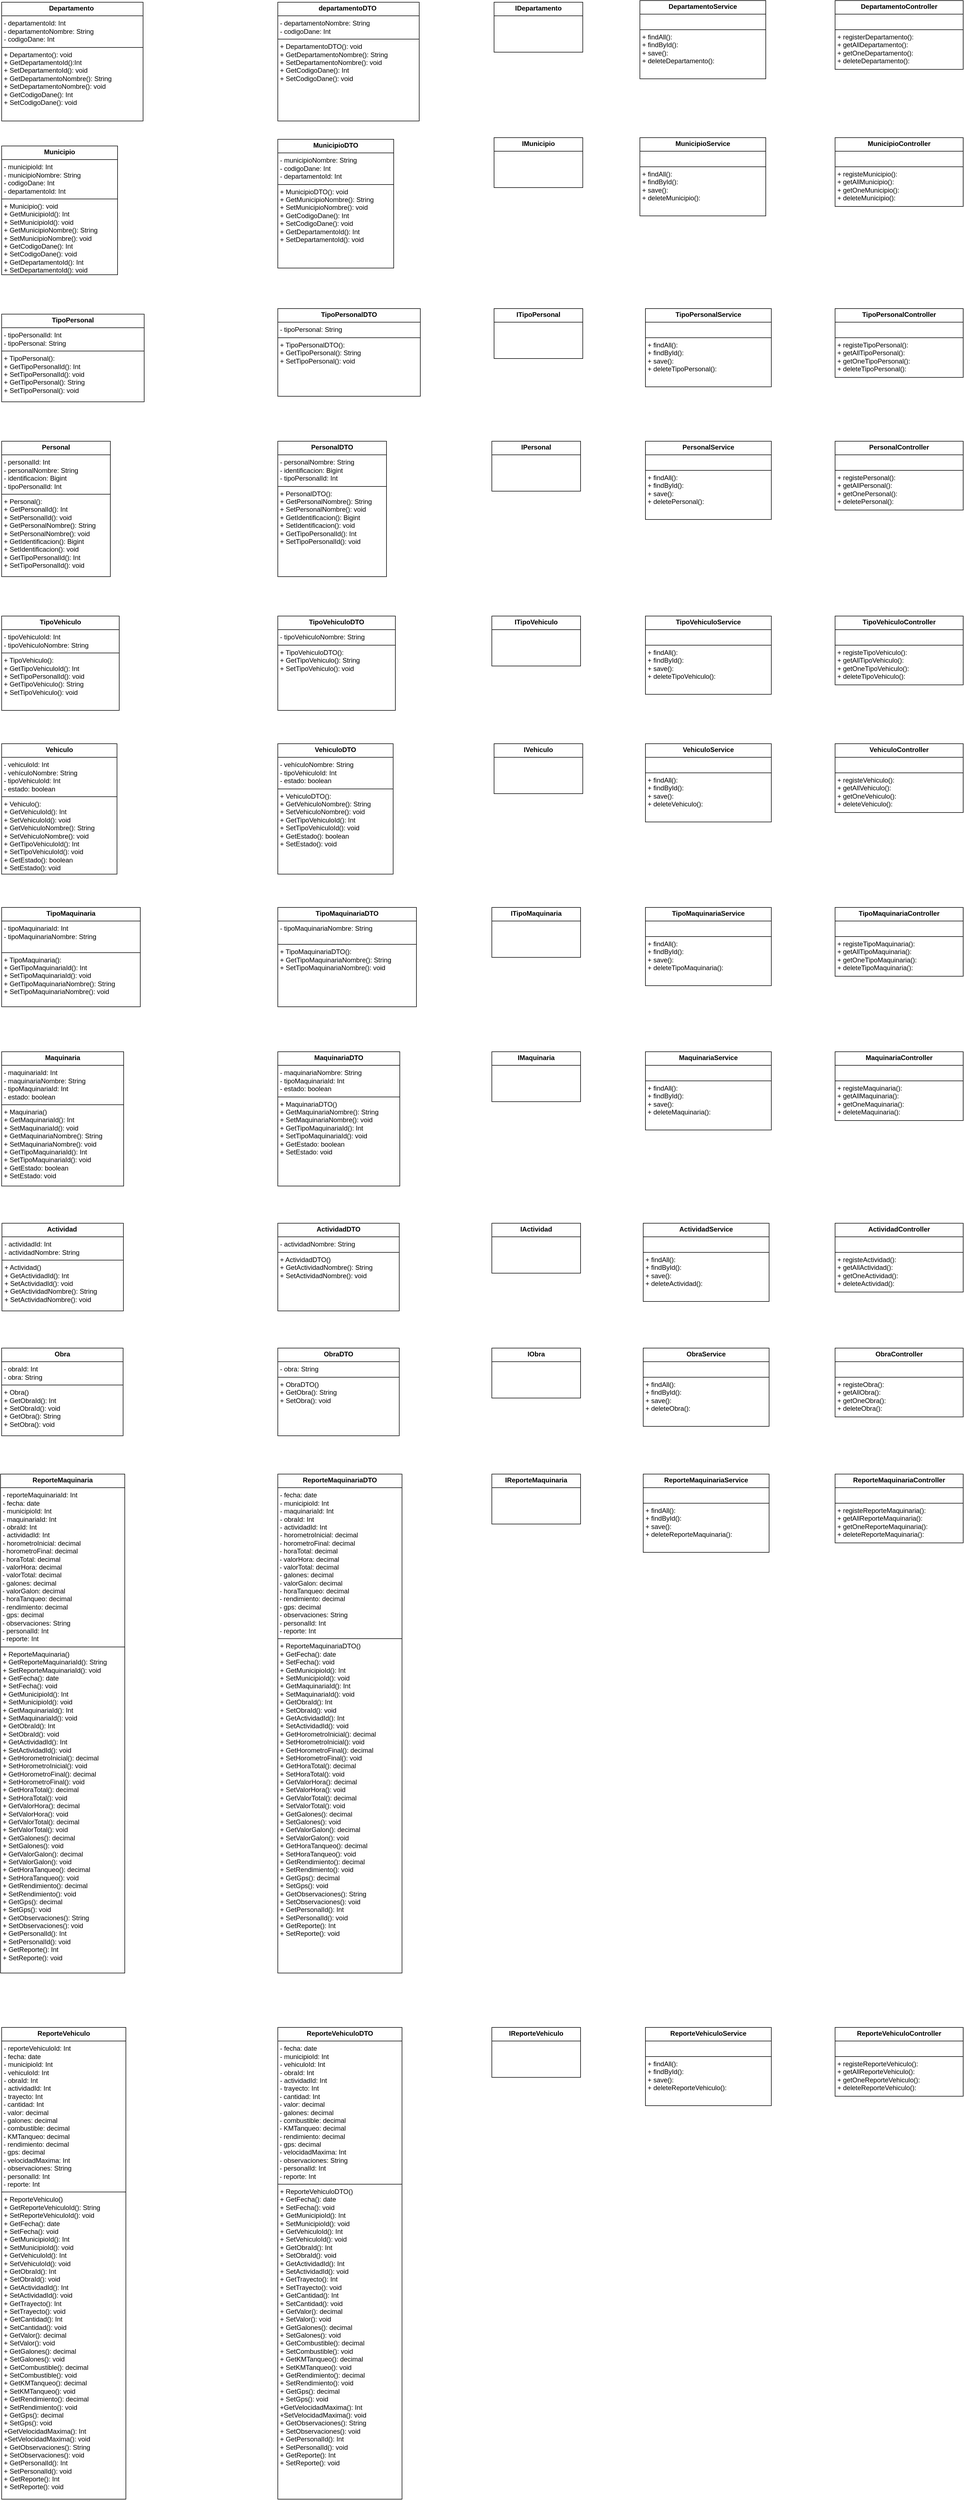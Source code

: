 <mxfile version="27.0.9">
  <diagram name="Página-1" id="Xx_L0fpkErWNYB54SpZj">
    <mxGraphModel dx="13373" dy="7640" grid="0" gridSize="10" guides="1" tooltips="1" connect="1" arrows="1" fold="1" page="0" pageScale="1" pageWidth="827" pageHeight="1169" math="0" shadow="0">
      <root>
        <mxCell id="0" />
        <mxCell id="1" parent="0" />
        <mxCell id="NUsW2H6koxCrExLu0JP--1" value="&lt;p style=&quot;margin:0px;margin-top:4px;text-align:center;&quot;&gt;&lt;b&gt;Departamento&amp;nbsp;&lt;/b&gt;&lt;/p&gt;&lt;hr size=&quot;1&quot; style=&quot;border-style:solid;&quot;&gt;&lt;p style=&quot;margin:0px;margin-left:4px;&quot;&gt;- departamentoId: Int&lt;/p&gt;&lt;p style=&quot;margin:0px;margin-left:4px;&quot;&gt;- departamentoNombre: String&lt;/p&gt;&lt;p style=&quot;margin:0px;margin-left:4px;&quot;&gt;- codigoDane: Int&lt;/p&gt;&lt;hr size=&quot;1&quot; style=&quot;border-style:solid;&quot;&gt;&lt;p style=&quot;margin:0px;margin-left:4px;&quot;&gt;+ Departamento(): void&lt;/p&gt;&lt;p style=&quot;margin:0px;margin-left:4px;&quot;&gt;+ GetDepartamentoId():Int&lt;/p&gt;&lt;p style=&quot;margin:0px;margin-left:4px;&quot;&gt;+ SetDepartamentoId(): void&lt;/p&gt;&lt;p style=&quot;margin:0px;margin-left:4px;&quot;&gt;+ GetDepartamentoNombre(): String&lt;/p&gt;&lt;p style=&quot;margin:0px;margin-left:4px;&quot;&gt;+ SetDepartamentoNombre(): void&lt;/p&gt;&lt;p style=&quot;margin:0px;margin-left:4px;&quot;&gt;+ GetCodigoDane(): Int&lt;/p&gt;&lt;p style=&quot;margin:0px;margin-left:4px;&quot;&gt;+ SetCodigoDane(): void&lt;/p&gt;" style="verticalAlign=top;align=left;overflow=fill;html=1;whiteSpace=wrap;" parent="1" vertex="1">
          <mxGeometry x="121" y="205" width="255" height="214" as="geometry" />
        </mxCell>
        <mxCell id="NUsW2H6koxCrExLu0JP--2" value="&lt;p style=&quot;margin:0px;margin-top:4px;text-align:center;&quot;&gt;&lt;b&gt;Municipio&lt;/b&gt;&lt;/p&gt;&lt;hr size=&quot;1&quot; style=&quot;border-style:solid;&quot;&gt;&lt;p style=&quot;margin:0px;margin-left:4px;&quot;&gt;- municipioId: Int&lt;/p&gt;&lt;p style=&quot;margin:0px;margin-left:4px;&quot;&gt;- municipioNombre: String&lt;/p&gt;&lt;p style=&quot;margin:0px;margin-left:4px;&quot;&gt;- codigoDane: Int&lt;/p&gt;&lt;p style=&quot;margin:0px;margin-left:4px;&quot;&gt;- departamentoId: Int&lt;/p&gt;&lt;hr size=&quot;1&quot; style=&quot;border-style:solid;&quot;&gt;&lt;p style=&quot;margin:0px;margin-left:4px;&quot;&gt;+ Municipio(): void&lt;/p&gt;&lt;p style=&quot;margin:0px;margin-left:4px;&quot;&gt;+ GetMunicipioId(): Int&lt;/p&gt;&lt;p style=&quot;margin:0px;margin-left:4px;&quot;&gt;+ SetMunicipioId(): void&lt;/p&gt;&lt;p style=&quot;margin:0px;margin-left:4px;&quot;&gt;+ GetMunicipioNombre(): String&lt;/p&gt;&lt;p style=&quot;margin:0px;margin-left:4px;&quot;&gt;+ SetMunicipioNombre(): void&lt;/p&gt;&lt;p style=&quot;margin:0px;margin-left:4px;&quot;&gt;+ GetCodigoDane(): Int&lt;/p&gt;&lt;p style=&quot;margin:0px;margin-left:4px;&quot;&gt;+ SetCodigoDane(): void&lt;/p&gt;&lt;p style=&quot;margin:0px;margin-left:4px;&quot;&gt;+ GetDepartamentoId(): Int&lt;/p&gt;&lt;p style=&quot;margin:0px;margin-left:4px;&quot;&gt;+ SetDepartamentoId(): void&lt;/p&gt;" style="verticalAlign=top;align=left;overflow=fill;html=1;whiteSpace=wrap;" parent="1" vertex="1">
          <mxGeometry x="121" y="464" width="209" height="232" as="geometry" />
        </mxCell>
        <mxCell id="NUsW2H6koxCrExLu0JP--3" value="&lt;p style=&quot;margin:0px;margin-top:4px;text-align:center;&quot;&gt;&lt;b&gt;TipoPersonal&lt;/b&gt;&lt;/p&gt;&lt;hr size=&quot;1&quot; style=&quot;border-style:solid;&quot;&gt;&lt;p style=&quot;margin:0px;margin-left:4px;&quot;&gt;&lt;span style=&quot;background-color: transparent; color: light-dark(rgb(0, 0, 0), rgb(255, 255, 255));&quot;&gt;- tipoPersonalId: Int&lt;/span&gt;&lt;/p&gt;&lt;p style=&quot;margin:0px;margin-left:4px;&quot;&gt;- tipoPersonal: String&lt;/p&gt;&lt;hr size=&quot;1&quot; style=&quot;border-style:solid;&quot;&gt;&lt;p style=&quot;margin:0px;margin-left:4px;&quot;&gt;+ TipoPersonal():&lt;/p&gt;&lt;p style=&quot;margin:0px;margin-left:4px;&quot;&gt;+ GetTipoPersonalId(): Int&lt;/p&gt;&lt;p style=&quot;margin:0px;margin-left:4px;&quot;&gt;+ SetTipoPersonalId(): void&lt;/p&gt;&lt;p style=&quot;margin:0px;margin-left:4px;&quot;&gt;+ GetTipoPersonal(): String&lt;/p&gt;&lt;p style=&quot;margin:0px;margin-left:4px;&quot;&gt;+ SetTipoPersonal(): void&lt;/p&gt;" style="verticalAlign=top;align=left;overflow=fill;html=1;whiteSpace=wrap;" parent="1" vertex="1">
          <mxGeometry x="121" y="767" width="257" height="158" as="geometry" />
        </mxCell>
        <mxCell id="NUsW2H6koxCrExLu0JP--4" value="&lt;p style=&quot;margin:0px;margin-top:4px;text-align:center;&quot;&gt;&lt;b&gt;Personal&lt;/b&gt;&lt;/p&gt;&lt;hr size=&quot;1&quot; style=&quot;border-style:solid;&quot;&gt;&lt;p style=&quot;margin:0px;margin-left:4px;&quot;&gt;- personalId: Int&lt;/p&gt;&lt;p style=&quot;margin:0px;margin-left:4px;&quot;&gt;- personalNombre: String&lt;/p&gt;&lt;p style=&quot;margin:0px;margin-left:4px;&quot;&gt;- identificacion: Bigint&lt;/p&gt;&lt;p style=&quot;margin:0px;margin-left:4px;&quot;&gt;- tipoPersonalId: Int&lt;/p&gt;&lt;hr size=&quot;1&quot; style=&quot;border-style:solid;&quot;&gt;&lt;p style=&quot;margin:0px;margin-left:4px;&quot;&gt;+ Personal():&lt;/p&gt;&lt;p style=&quot;margin:0px;margin-left:4px;&quot;&gt;+ GetPersonalId(): Int&lt;/p&gt;&lt;p style=&quot;margin:0px;margin-left:4px;&quot;&gt;+ SetPersonalId(): void&lt;/p&gt;&lt;p style=&quot;margin:0px;margin-left:4px;&quot;&gt;+ GetPersonalNombre(): String&amp;nbsp;&lt;/p&gt;&lt;p style=&quot;margin:0px;margin-left:4px;&quot;&gt;+ SetPersonalNombre(): void&lt;/p&gt;&lt;p style=&quot;margin:0px;margin-left:4px;&quot;&gt;+ GetIdentificacion(): Bigint&lt;/p&gt;&lt;p style=&quot;margin:0px;margin-left:4px;&quot;&gt;+ SetIdentificacion(): void&lt;/p&gt;&lt;p style=&quot;margin:0px;margin-left:4px;&quot;&gt;+ GetTipoPersonalId(): Int&lt;/p&gt;&lt;p style=&quot;margin:0px;margin-left:4px;&quot;&gt;+ SetTipoPersonalId(): void&lt;/p&gt;&lt;p style=&quot;margin:0px;margin-left:4px;&quot;&gt;&lt;br&gt;&lt;/p&gt;" style="verticalAlign=top;align=left;overflow=fill;html=1;whiteSpace=wrap;" parent="1" vertex="1">
          <mxGeometry x="121" y="996" width="196" height="244" as="geometry" />
        </mxCell>
        <mxCell id="NUsW2H6koxCrExLu0JP--6" value="&lt;p style=&quot;margin:0px;margin-top:4px;text-align:center;&quot;&gt;&lt;b&gt;TipoVehiculo&lt;/b&gt;&lt;/p&gt;&lt;hr size=&quot;1&quot; style=&quot;border-style:solid;&quot;&gt;&lt;p style=&quot;margin:0px;margin-left:4px;&quot;&gt;- tipoVehiculoId: Int&lt;/p&gt;&lt;p style=&quot;margin:0px;margin-left:4px;&quot;&gt;- tipoVehiculoNombre: String&lt;/p&gt;&lt;hr size=&quot;1&quot; style=&quot;border-style:solid;&quot;&gt;&lt;p style=&quot;margin:0px;margin-left:4px;&quot;&gt;+ TipoVehiculo():&lt;/p&gt;&lt;p style=&quot;margin:0px;margin-left:4px;&quot;&gt;+ GetTipoVehiculoId(): Int&lt;/p&gt;&lt;p style=&quot;margin:0px;margin-left:4px;&quot;&gt;+ SetTipoPersonalId(): void&lt;/p&gt;&lt;p style=&quot;margin:0px;margin-left:4px;&quot;&gt;+ GetTipoVehiculo(): String&lt;/p&gt;&lt;p style=&quot;margin:0px;margin-left:4px;&quot;&gt;+ SetTipoVehiculo(): void&lt;/p&gt;" style="verticalAlign=top;align=left;overflow=fill;html=1;whiteSpace=wrap;" parent="1" vertex="1">
          <mxGeometry x="121" y="1311" width="212" height="170" as="geometry" />
        </mxCell>
        <mxCell id="NUsW2H6koxCrExLu0JP--8" value="&lt;p style=&quot;margin:0px;margin-top:4px;text-align:center;&quot;&gt;&lt;b&gt;Vehiculo&lt;/b&gt;&lt;/p&gt;&lt;hr size=&quot;1&quot; style=&quot;border-style:solid;&quot;&gt;&lt;p style=&quot;margin:0px;margin-left:4px;&quot;&gt;- vehiculoId: Int&lt;/p&gt;&lt;p style=&quot;margin:0px;margin-left:4px;&quot;&gt;- vehículoNombre: String&lt;/p&gt;&lt;p style=&quot;margin:0px;margin-left:4px;&quot;&gt;- tipoVehiculoId: Int&lt;/p&gt;&lt;p style=&quot;margin:0px;margin-left:4px;&quot;&gt;- estado: boolean&lt;/p&gt;&lt;hr size=&quot;1&quot; style=&quot;border-style:solid;&quot;&gt;&lt;p style=&quot;margin:0px;margin-left:4px;&quot;&gt;+ Vehiculo():&lt;/p&gt;&lt;p style=&quot;margin:0px;margin-left:4px;&quot;&gt;+ GetVehiculoId(): Int&lt;/p&gt;&lt;p style=&quot;margin:0px;margin-left:4px;&quot;&gt;+ SetVehiculoId(): void&lt;/p&gt;&lt;p style=&quot;margin:0px;margin-left:4px;&quot;&gt;+ GetVehiculoNombre(): String&lt;/p&gt;&lt;p style=&quot;margin:0px;margin-left:4px;&quot;&gt;+ SetVehiculoNombre(): void&lt;/p&gt;&lt;p style=&quot;margin:0px;margin-left:4px;&quot;&gt;+ GetTipoVehiculoId(): Int&lt;/p&gt;&lt;p style=&quot;margin:0px;margin-left:4px;&quot;&gt;+ SetTipoVehiculoId(): void&lt;/p&gt;&lt;p style=&quot;margin:0px;margin-left:4px;&quot;&gt;+ GetEstado(): boolean&lt;/p&gt;&lt;p style=&quot;margin:0px;margin-left:4px;&quot;&gt;+ SetEstado(): void&lt;/p&gt;" style="verticalAlign=top;align=left;overflow=fill;html=1;whiteSpace=wrap;" parent="1" vertex="1">
          <mxGeometry x="121" y="1541" width="208" height="235" as="geometry" />
        </mxCell>
        <mxCell id="NUsW2H6koxCrExLu0JP--9" value="&lt;p style=&quot;margin:0px;margin-top:4px;text-align:center;&quot;&gt;&lt;b&gt;TipoMaquinaria&lt;/b&gt;&lt;/p&gt;&lt;hr size=&quot;1&quot; style=&quot;border-style:solid;&quot;&gt;&lt;p style=&quot;margin:0px;margin-left:4px;&quot;&gt;- tipoMaquinariaId: Int&lt;/p&gt;&lt;p style=&quot;margin:0px;margin-left:4px;&quot;&gt;- tipoMaquinariaNombre: String&lt;/p&gt;&lt;p style=&quot;margin:0px;margin-left:4px;&quot;&gt;&lt;br&gt;&lt;/p&gt;&lt;hr size=&quot;1&quot; style=&quot;border-style:solid;&quot;&gt;&lt;p style=&quot;margin:0px;margin-left:4px;&quot;&gt;+ TipoMaquinaria():&lt;/p&gt;&lt;p style=&quot;margin:0px;margin-left:4px;&quot;&gt;+ GetTipoMaquinariaId(): Int&lt;/p&gt;&lt;p style=&quot;margin:0px;margin-left:4px;&quot;&gt;+ SetTipoMaquinariaId(): void&lt;/p&gt;&lt;p style=&quot;margin:0px;margin-left:4px;&quot;&gt;+ GetTipoMaquinariaNombre(): String&lt;/p&gt;&lt;p style=&quot;margin:0px;margin-left:4px;&quot;&gt;+ SetTipoMaquinariaNombre(): void&lt;/p&gt;" style="verticalAlign=top;align=left;overflow=fill;html=1;whiteSpace=wrap;" parent="1" vertex="1">
          <mxGeometry x="121" y="1836" width="250" height="179" as="geometry" />
        </mxCell>
        <mxCell id="NUsW2H6koxCrExLu0JP--10" value="&lt;p style=&quot;margin:0px;margin-top:4px;text-align:center;&quot;&gt;&lt;b&gt;Maquinaria&lt;/b&gt;&lt;/p&gt;&lt;hr size=&quot;1&quot; style=&quot;border-style:solid;&quot;&gt;&lt;p style=&quot;margin:0px;margin-left:4px;&quot;&gt;- maquinariaId: Int&lt;/p&gt;&lt;p style=&quot;margin:0px;margin-left:4px;&quot;&gt;- maquinariaNombre: String&lt;/p&gt;&lt;p style=&quot;margin:0px;margin-left:4px;&quot;&gt;- tipoMaquinariaId: Int&lt;/p&gt;&lt;p style=&quot;margin:0px;margin-left:4px;&quot;&gt;- estado: boolean&lt;/p&gt;&lt;hr size=&quot;1&quot; style=&quot;border-style:solid;&quot;&gt;&lt;p style=&quot;margin:0px;margin-left:4px;&quot;&gt;+ Maquinaria()&lt;/p&gt;&lt;p style=&quot;margin:0px;margin-left:4px;&quot;&gt;+ GetMaquinariaId(): Int&lt;/p&gt;&lt;p style=&quot;margin:0px;margin-left:4px;&quot;&gt;+ SetMaquinariaId(): void&lt;/p&gt;&lt;p style=&quot;margin:0px;margin-left:4px;&quot;&gt;+ GetMaquinariaNombre(): String&lt;/p&gt;&lt;p style=&quot;margin:0px;margin-left:4px;&quot;&gt;+ SetMaquinariaNombre(): void&lt;/p&gt;&lt;p style=&quot;margin:0px;margin-left:4px;&quot;&gt;+ GetTipoMaquinariaId(): Int&lt;/p&gt;&lt;p style=&quot;margin:0px;margin-left:4px;&quot;&gt;+ SetTipoMaquinariaId(): void&lt;/p&gt;&lt;p style=&quot;margin:0px;margin-left:4px;&quot;&gt;+ GetEstado: boolean&lt;/p&gt;&lt;p style=&quot;margin:0px;margin-left:4px;&quot;&gt;+ SetEstado: void&lt;/p&gt;&lt;p style=&quot;margin:0px;margin-left:4px;&quot;&gt;&lt;br&gt;&lt;/p&gt;" style="verticalAlign=top;align=left;overflow=fill;html=1;whiteSpace=wrap;" parent="1" vertex="1">
          <mxGeometry x="121" y="2096" width="220" height="242" as="geometry" />
        </mxCell>
        <mxCell id="38WK-voCpKYBV_7e_A2f-1" value="&lt;p style=&quot;margin:0px;margin-top:4px;text-align:center;&quot;&gt;&lt;b&gt;Actividad&amp;nbsp;&lt;/b&gt;&lt;/p&gt;&lt;hr size=&quot;1&quot; style=&quot;border-style:solid;&quot;&gt;&lt;p style=&quot;margin:0px;margin-left:4px;&quot;&gt;- actividadId: Int&lt;/p&gt;&lt;p style=&quot;margin:0px;margin-left:4px;&quot;&gt;- actividadNombre: String&lt;/p&gt;&lt;hr size=&quot;1&quot; style=&quot;border-style:solid;&quot;&gt;&lt;p style=&quot;margin:0px;margin-left:4px;&quot;&gt;+ Actividad()&lt;/p&gt;&lt;p style=&quot;margin:0px;margin-left:4px;&quot;&gt;+ GetActividadId(): Int&lt;/p&gt;&lt;p style=&quot;margin:0px;margin-left:4px;&quot;&gt;+ SetActividadId(): void&lt;/p&gt;&lt;p style=&quot;margin:0px;margin-left:4px;&quot;&gt;+ GetActividadNombre(): String&lt;/p&gt;&lt;p style=&quot;margin:0px;margin-left:4px;&quot;&gt;+ SetActividadNombre(): void&lt;/p&gt;&lt;p style=&quot;margin:0px;margin-left:4px;&quot;&gt;&lt;br&gt;&lt;/p&gt;" style="verticalAlign=top;align=left;overflow=fill;html=1;whiteSpace=wrap;" parent="1" vertex="1">
          <mxGeometry x="121.5" y="2405" width="219" height="158" as="geometry" />
        </mxCell>
        <mxCell id="2wEboDHF7X_0QnCJTFyC-1" value="&lt;p style=&quot;margin:0px;margin-top:4px;text-align:center;&quot;&gt;&lt;b&gt;Obra&lt;/b&gt;&lt;/p&gt;&lt;hr size=&quot;1&quot; style=&quot;border-style:solid;&quot;&gt;&lt;p style=&quot;margin:0px;margin-left:4px;&quot;&gt;- obraId: Int&lt;/p&gt;&lt;p style=&quot;margin:0px;margin-left:4px;&quot;&gt;&lt;span style=&quot;background-color: transparent; color: light-dark(rgb(0, 0, 0), rgb(255, 255, 255));&quot;&gt;- obra: String&lt;/span&gt;&lt;/p&gt;&lt;hr size=&quot;1&quot; style=&quot;border-style:solid;&quot;&gt;&lt;p style=&quot;margin:0px;margin-left:4px;&quot;&gt;+ Obra()&lt;/p&gt;&lt;p style=&quot;margin:0px;margin-left:4px;&quot;&gt;+ GetObraId(): Int&lt;/p&gt;&lt;p style=&quot;margin:0px;margin-left:4px;&quot;&gt;+ SetObraId(): void&lt;/p&gt;&lt;p style=&quot;margin:0px;margin-left:4px;&quot;&gt;+ GetObra(): String&lt;/p&gt;&lt;p style=&quot;margin:0px;margin-left:4px;&quot;&gt;+ SetObra(): void&lt;/p&gt;&lt;p style=&quot;margin:0px;margin-left:4px;&quot;&gt;&lt;br&gt;&lt;/p&gt;" style="verticalAlign=top;align=left;overflow=fill;html=1;whiteSpace=wrap;" parent="1" vertex="1">
          <mxGeometry x="121" y="2630" width="219" height="158" as="geometry" />
        </mxCell>
        <mxCell id="2wEboDHF7X_0QnCJTFyC-3" value="&lt;p style=&quot;margin:0px;margin-top:4px;text-align:center;&quot;&gt;&lt;b&gt;ReporteMaquinaria&lt;/b&gt;&lt;/p&gt;&lt;hr size=&quot;1&quot; style=&quot;border-style:solid;&quot;&gt;&lt;p style=&quot;margin:0px;margin-left:4px;&quot;&gt;- reporteMaquinariaId: Int&lt;/p&gt;&lt;p style=&quot;margin:0px;margin-left:4px;&quot;&gt;- fecha: date&lt;/p&gt;&lt;p style=&quot;margin:0px;margin-left:4px;&quot;&gt;- municipioId: Int&lt;/p&gt;&lt;p style=&quot;margin:0px;margin-left:4px;&quot;&gt;- maquinariaId: Int&lt;/p&gt;&lt;p style=&quot;margin:0px;margin-left:4px;&quot;&gt;- obraId: Int&lt;/p&gt;&lt;p style=&quot;margin:0px;margin-left:4px;&quot;&gt;- actividadId: Int&lt;/p&gt;&lt;p style=&quot;margin:0px;margin-left:4px;&quot;&gt;- horometroInicial: decimal&lt;/p&gt;&amp;nbsp;- horometroFinal: decimal&lt;div&gt;&lt;div&gt;&amp;nbsp;- horaTotal: decimal&lt;/div&gt;&lt;div&gt;&amp;nbsp;- valorHora: decimal&lt;/div&gt;&lt;div&gt;&amp;nbsp;- valorTotal: decimal&lt;/div&gt;&lt;div&gt;&amp;nbsp;- galones: decimal&lt;/div&gt;&lt;div&gt;&amp;nbsp;- valorGalon: decimal&lt;/div&gt;&lt;div&gt;&amp;nbsp;- horaTanqueo: decimal&lt;/div&gt;&lt;div&gt;&amp;nbsp;- rendimiento: decimal&lt;/div&gt;&lt;div&gt;&amp;nbsp;- gps: decimal&lt;/div&gt;&lt;div&gt;&amp;nbsp;- observaciones: String&lt;/div&gt;&lt;div&gt;&amp;nbsp;- personalId: Int&lt;/div&gt;&lt;div&gt;&amp;nbsp;- reporte: Int&lt;br&gt;&lt;hr size=&quot;1&quot; style=&quot;border-style:solid;&quot;&gt;&lt;p style=&quot;margin:0px;margin-left:4px;&quot;&gt;+ ReporteMaquinaria()&lt;/p&gt;&lt;p style=&quot;margin:0px;margin-left:4px;&quot;&gt;+ GetR&lt;span style=&quot;background-color: transparent; color: light-dark(rgb(0, 0, 0), rgb(255, 255, 255));&quot;&gt;eporteMaquinariaId(): String&lt;/span&gt;&lt;/p&gt;&lt;p style=&quot;margin:0px;margin-left:4px;&quot;&gt;+ SetR&lt;span style=&quot;color: light-dark(rgb(0, 0, 0), rgb(255, 255, 255)); background-color: transparent;&quot;&gt;eporteMaquinariaId(): void&lt;/span&gt;&lt;span style=&quot;background-color: transparent; color: light-dark(rgb(0, 0, 0), rgb(255, 255, 255));&quot;&gt;&lt;/span&gt;&lt;/p&gt;&lt;p style=&quot;margin:0px;margin-left:4px;&quot;&gt;&lt;span style=&quot;color: light-dark(rgb(0, 0, 0), rgb(255, 255, 255)); background-color: transparent;&quot;&gt;+ GetFecha(): date&lt;/span&gt;&lt;/p&gt;&lt;p style=&quot;margin:0px;margin-left:4px;&quot;&gt;&lt;span style=&quot;color: light-dark(rgb(0, 0, 0), rgb(255, 255, 255)); background-color: transparent;&quot;&gt;+ Set&lt;/span&gt;&lt;span style=&quot;background-color: transparent; color: light-dark(rgb(0, 0, 0), rgb(255, 255, 255));&quot;&gt;Fecha(): void&lt;/span&gt;&lt;/p&gt;&lt;p style=&quot;margin:0px;margin-left:4px;&quot;&gt;&lt;span style=&quot;background-color: transparent; color: light-dark(rgb(0, 0, 0), rgb(255, 255, 255));&quot;&gt;+ GetMunicipioId(): Int&lt;/span&gt;&lt;/p&gt;&lt;p style=&quot;margin:0px;margin-left:4px;&quot;&gt;&lt;span style=&quot;background-color: transparent; color: light-dark(rgb(0, 0, 0), rgb(255, 255, 255));&quot;&gt;+ Set&lt;/span&gt;&lt;span style=&quot;background-color: transparent; color: light-dark(rgb(0, 0, 0), rgb(255, 255, 255));&quot;&gt;MunicipioId(): void&lt;/span&gt;&lt;/p&gt;&lt;p style=&quot;margin:0px;margin-left:4px;&quot;&gt;&lt;span style=&quot;background-color: transparent; color: light-dark(rgb(0, 0, 0), rgb(255, 255, 255));&quot;&gt;+ GetMaquinariaId(): Int&lt;/span&gt;&lt;/p&gt;&lt;p style=&quot;margin:0px;margin-left:4px;&quot;&gt;&lt;span style=&quot;background-color: transparent; color: light-dark(rgb(0, 0, 0), rgb(255, 255, 255));&quot;&gt;+ Set&lt;/span&gt;&lt;span style=&quot;background-color: transparent; color: light-dark(rgb(0, 0, 0), rgb(255, 255, 255));&quot;&gt;MaquinariaId(): void&lt;/span&gt;&lt;/p&gt;&lt;p style=&quot;margin:0px;margin-left:4px;&quot;&gt;&lt;span style=&quot;background-color: transparent; color: light-dark(rgb(0, 0, 0), rgb(255, 255, 255));&quot;&gt;&lt;/span&gt;&lt;/p&gt;&lt;p style=&quot;margin: 0px 0px 0px 4px;&quot;&gt;&lt;span style=&quot;background-color: transparent; color: light-dark(rgb(0, 0, 0), rgb(255, 255, 255));&quot;&gt;+ GetObraId(): Int&lt;/span&gt;&lt;/p&gt;&lt;p style=&quot;margin: 0px 0px 0px 4px;&quot;&gt;&lt;span style=&quot;background-color: transparent; color: light-dark(rgb(0, 0, 0), rgb(255, 255, 255));&quot;&gt;+ Set&lt;/span&gt;&lt;span style=&quot;background-color: transparent; color: light-dark(rgb(0, 0, 0), rgb(255, 255, 255));&quot;&gt;ObraId(): void&lt;/span&gt;&lt;/p&gt;&lt;p style=&quot;margin: 0px 0px 0px 4px;&quot;&gt;&lt;span style=&quot;background-color: transparent; color: light-dark(rgb(0, 0, 0), rgb(255, 255, 255));&quot;&gt;&lt;/span&gt;&lt;/p&gt;&lt;p style=&quot;margin: 0px 0px 0px 4px;&quot;&gt;&lt;span style=&quot;background-color: transparent; color: light-dark(rgb(0, 0, 0), rgb(255, 255, 255));&quot;&gt;+ GetActividadId(): Int&lt;/span&gt;&lt;/p&gt;&lt;p style=&quot;margin: 0px 0px 0px 4px;&quot;&gt;&lt;span style=&quot;background-color: transparent; color: light-dark(rgb(0, 0, 0), rgb(255, 255, 255));&quot;&gt;+ Set&lt;/span&gt;&lt;span style=&quot;background-color: transparent; color: light-dark(rgb(0, 0, 0), rgb(255, 255, 255));&quot;&gt;ActividadId(): void&lt;/span&gt;&lt;/p&gt;&lt;p style=&quot;margin: 0px 0px 0px 4px;&quot;&gt;&lt;span style=&quot;background-color: transparent; color: light-dark(rgb(0, 0, 0), rgb(255, 255, 255));&quot;&gt;&lt;/span&gt;&lt;/p&gt;&lt;p style=&quot;margin: 0px 0px 0px 4px;&quot;&gt;&lt;span style=&quot;background-color: transparent; color: light-dark(rgb(0, 0, 0), rgb(255, 255, 255));&quot;&gt;+ GetHorometroInicial(): decimal&lt;/span&gt;&lt;/p&gt;&lt;p style=&quot;margin: 0px 0px 0px 4px;&quot;&gt;&lt;span style=&quot;background-color: transparent; color: light-dark(rgb(0, 0, 0), rgb(255, 255, 255));&quot;&gt;+ Set&lt;/span&gt;&lt;span style=&quot;background-color: transparent; color: light-dark(rgb(0, 0, 0), rgb(255, 255, 255));&quot;&gt;HorometroInicial(): void&lt;/span&gt;&lt;/p&gt;&lt;p style=&quot;margin: 0px 0px 0px 4px;&quot;&gt;&lt;span style=&quot;background-color: transparent; color: light-dark(rgb(0, 0, 0), rgb(255, 255, 255));&quot;&gt;&lt;/span&gt;&lt;/p&gt;&lt;p style=&quot;margin: 0px 0px 0px 4px;&quot;&gt;&lt;span style=&quot;background-color: transparent; color: light-dark(rgb(0, 0, 0), rgb(255, 255, 255));&quot;&gt;+ Get&lt;/span&gt;&lt;span style=&quot;background-color: transparent; color: light-dark(rgb(0, 0, 0), rgb(255, 255, 255));&quot;&gt;HorometroFinal(): decimal&lt;/span&gt;&lt;/p&gt;&lt;p style=&quot;margin: 0px 0px 0px 4px;&quot;&gt;&lt;span style=&quot;background-color: transparent; color: light-dark(rgb(0, 0, 0), rgb(255, 255, 255));&quot;&gt;+ Set&lt;/span&gt;&lt;span style=&quot;background-color: transparent; color: light-dark(rgb(0, 0, 0), rgb(255, 255, 255));&quot;&gt;HorometroFinal(): void&lt;/span&gt;&lt;/p&gt;&lt;p style=&quot;margin: 0px 0px 0px 4px;&quot;&gt;&lt;span style=&quot;background-color: transparent; color: light-dark(rgb(0, 0, 0), rgb(255, 255, 255));&quot;&gt;&lt;/span&gt;&lt;/p&gt;&lt;p style=&quot;margin: 0px 0px 0px 4px;&quot;&gt;&lt;span style=&quot;background-color: transparent; color: light-dark(rgb(0, 0, 0), rgb(255, 255, 255));&quot;&gt;+ GetHoraTotal(): decimal&lt;/span&gt;&lt;/p&gt;&lt;p style=&quot;margin: 0px 0px 0px 4px;&quot;&gt;&lt;span style=&quot;background-color: transparent; color: light-dark(rgb(0, 0, 0), rgb(255, 255, 255));&quot;&gt;+ Set&lt;/span&gt;&lt;span style=&quot;background-color: transparent; color: light-dark(rgb(0, 0, 0), rgb(255, 255, 255));&quot;&gt;HoraTotal(): void&lt;/span&gt;&lt;/p&gt;&lt;p style=&quot;margin: 0px 0px 0px 4px;&quot;&gt;&lt;span style=&quot;background-color: transparent; color: light-dark(rgb(0, 0, 0), rgb(255, 255, 255));&quot;&gt;&lt;/span&gt;&lt;/p&gt;&lt;p style=&quot;margin: 0px 0px 0px 4px;&quot;&gt;&lt;span style=&quot;background-color: transparent; color: light-dark(rgb(0, 0, 0), rgb(255, 255, 255));&quot;&gt;+ GetValorHora(): decimal&lt;/span&gt;&lt;/p&gt;&lt;p style=&quot;margin: 0px 0px 0px 4px;&quot;&gt;&lt;span style=&quot;background-color: transparent; color: light-dark(rgb(0, 0, 0), rgb(255, 255, 255));&quot;&gt;+ Set&lt;/span&gt;&lt;span style=&quot;background-color: transparent; color: light-dark(rgb(0, 0, 0), rgb(255, 255, 255));&quot;&gt;ValorHora(): void&lt;/span&gt;&lt;/p&gt;&lt;p style=&quot;margin: 0px 0px 0px 4px;&quot;&gt;&lt;span style=&quot;background-color: transparent; color: light-dark(rgb(0, 0, 0), rgb(255, 255, 255));&quot;&gt;&lt;/span&gt;&lt;/p&gt;&lt;p style=&quot;margin: 0px 0px 0px 4px;&quot;&gt;&lt;span style=&quot;background-color: transparent; color: light-dark(rgb(0, 0, 0), rgb(255, 255, 255));&quot;&gt;+ GetValorTotal(): decimal&lt;/span&gt;&lt;/p&gt;&lt;p style=&quot;margin: 0px 0px 0px 4px;&quot;&gt;&lt;span style=&quot;background-color: transparent; color: light-dark(rgb(0, 0, 0), rgb(255, 255, 255));&quot;&gt;+ Set&lt;/span&gt;&lt;span style=&quot;background-color: transparent; color: light-dark(rgb(0, 0, 0), rgb(255, 255, 255));&quot;&gt;ValorTotal(): void&lt;/span&gt;&lt;/p&gt;&lt;p style=&quot;margin: 0px 0px 0px 4px;&quot;&gt;&lt;span style=&quot;background-color: transparent; color: light-dark(rgb(0, 0, 0), rgb(255, 255, 255));&quot;&gt;&lt;/span&gt;&lt;/p&gt;&lt;p style=&quot;margin: 0px 0px 0px 4px;&quot;&gt;&lt;span style=&quot;background-color: transparent; color: light-dark(rgb(0, 0, 0), rgb(255, 255, 255));&quot;&gt;+ GetGalones(): decimal&lt;/span&gt;&lt;/p&gt;&lt;p style=&quot;margin: 0px 0px 0px 4px;&quot;&gt;&lt;span style=&quot;background-color: transparent; color: light-dark(rgb(0, 0, 0), rgb(255, 255, 255));&quot;&gt;+ Set&lt;/span&gt;&lt;span style=&quot;background-color: transparent; color: light-dark(rgb(0, 0, 0), rgb(255, 255, 255));&quot;&gt;Galones(): void&lt;/span&gt;&lt;/p&gt;&lt;p style=&quot;margin: 0px 0px 0px 4px;&quot;&gt;&lt;span style=&quot;background-color: transparent; color: light-dark(rgb(0, 0, 0), rgb(255, 255, 255));&quot;&gt;&lt;/span&gt;&lt;/p&gt;&lt;p style=&quot;margin: 0px 0px 0px 4px;&quot;&gt;&lt;span style=&quot;background-color: transparent; color: light-dark(rgb(0, 0, 0), rgb(255, 255, 255));&quot;&gt;+ GetValorGalon(): decimal&lt;/span&gt;&lt;/p&gt;&lt;p style=&quot;margin: 0px 0px 0px 4px;&quot;&gt;&lt;span style=&quot;background-color: transparent; color: light-dark(rgb(0, 0, 0), rgb(255, 255, 255));&quot;&gt;+ Set&lt;/span&gt;&lt;span style=&quot;background-color: transparent; color: light-dark(rgb(0, 0, 0), rgb(255, 255, 255));&quot;&gt;ValorGalon(): void&lt;/span&gt;&lt;/p&gt;&lt;p style=&quot;margin: 0px 0px 0px 4px;&quot;&gt;&lt;span style=&quot;background-color: transparent; color: light-dark(rgb(0, 0, 0), rgb(255, 255, 255));&quot;&gt;&lt;/span&gt;&lt;/p&gt;&lt;p style=&quot;margin: 0px 0px 0px 4px;&quot;&gt;&lt;span style=&quot;background-color: transparent; color: light-dark(rgb(0, 0, 0), rgb(255, 255, 255));&quot;&gt;+ GetHoraTanqueo(): decimal&lt;/span&gt;&lt;/p&gt;&lt;p style=&quot;margin: 0px 0px 0px 4px;&quot;&gt;&lt;span style=&quot;background-color: transparent; color: light-dark(rgb(0, 0, 0), rgb(255, 255, 255));&quot;&gt;+ Set&lt;/span&gt;&lt;span style=&quot;background-color: transparent; color: light-dark(rgb(0, 0, 0), rgb(255, 255, 255));&quot;&gt;HoraTanqueo(): void&lt;/span&gt;&lt;/p&gt;&lt;p style=&quot;margin: 0px 0px 0px 4px;&quot;&gt;&lt;span style=&quot;background-color: transparent; color: light-dark(rgb(0, 0, 0), rgb(255, 255, 255));&quot;&gt;&lt;/span&gt;&lt;/p&gt;&lt;p style=&quot;margin: 0px 0px 0px 4px;&quot;&gt;&lt;span style=&quot;background-color: transparent; color: light-dark(rgb(0, 0, 0), rgb(255, 255, 255));&quot;&gt;+ GetRendimiento(): decimal&lt;/span&gt;&lt;/p&gt;&lt;p style=&quot;margin: 0px 0px 0px 4px;&quot;&gt;&lt;span style=&quot;background-color: transparent; color: light-dark(rgb(0, 0, 0), rgb(255, 255, 255));&quot;&gt;+ Set&lt;/span&gt;&lt;span style=&quot;background-color: transparent; color: light-dark(rgb(0, 0, 0), rgb(255, 255, 255));&quot;&gt;Rendimiento(): void&lt;/span&gt;&lt;/p&gt;&lt;p style=&quot;margin: 0px 0px 0px 4px;&quot;&gt;&lt;span style=&quot;background-color: transparent; color: light-dark(rgb(0, 0, 0), rgb(255, 255, 255));&quot;&gt;&lt;/span&gt;&lt;/p&gt;&lt;p style=&quot;margin: 0px 0px 0px 4px;&quot;&gt;&lt;span style=&quot;background-color: transparent; color: light-dark(rgb(0, 0, 0), rgb(255, 255, 255));&quot;&gt;+ GetGps(): decimal&lt;/span&gt;&lt;/p&gt;&lt;p style=&quot;margin: 0px 0px 0px 4px;&quot;&gt;&lt;span style=&quot;background-color: transparent; color: light-dark(rgb(0, 0, 0), rgb(255, 255, 255));&quot;&gt;+ Set&lt;/span&gt;&lt;span style=&quot;background-color: transparent; color: light-dark(rgb(0, 0, 0), rgb(255, 255, 255));&quot;&gt;Gps(): void&lt;/span&gt;&lt;/p&gt;&lt;p style=&quot;margin: 0px 0px 0px 4px;&quot;&gt;&lt;span style=&quot;background-color: transparent; color: light-dark(rgb(0, 0, 0), rgb(255, 255, 255));&quot;&gt;&lt;/span&gt;&lt;/p&gt;&lt;p style=&quot;margin: 0px 0px 0px 4px;&quot;&gt;&lt;span style=&quot;background-color: transparent; color: light-dark(rgb(0, 0, 0), rgb(255, 255, 255));&quot;&gt;+ GetObservaciones(): String&lt;/span&gt;&lt;/p&gt;&lt;p style=&quot;margin: 0px 0px 0px 4px;&quot;&gt;&lt;span style=&quot;background-color: transparent; color: light-dark(rgb(0, 0, 0), rgb(255, 255, 255));&quot;&gt;+ Set&lt;/span&gt;&lt;span style=&quot;background-color: transparent; color: light-dark(rgb(0, 0, 0), rgb(255, 255, 255));&quot;&gt;Observaciones(): void&lt;/span&gt;&lt;/p&gt;&lt;p style=&quot;margin: 0px 0px 0px 4px;&quot;&gt;&lt;span style=&quot;background-color: transparent; color: light-dark(rgb(0, 0, 0), rgb(255, 255, 255));&quot;&gt;&lt;/span&gt;&lt;/p&gt;&lt;p style=&quot;margin: 0px 0px 0px 4px;&quot;&gt;&lt;span style=&quot;background-color: transparent; color: light-dark(rgb(0, 0, 0), rgb(255, 255, 255));&quot;&gt;+ GetPersonalId(): Int&lt;/span&gt;&lt;/p&gt;&lt;p style=&quot;margin: 0px 0px 0px 4px;&quot;&gt;&lt;span style=&quot;background-color: transparent; color: light-dark(rgb(0, 0, 0), rgb(255, 255, 255));&quot;&gt;+ Set&lt;/span&gt;&lt;span style=&quot;background-color: transparent; color: light-dark(rgb(0, 0, 0), rgb(255, 255, 255));&quot;&gt;PersonalId(): void&lt;/span&gt;&lt;/p&gt;&lt;p style=&quot;margin: 0px 0px 0px 4px;&quot;&gt;&lt;span style=&quot;background-color: transparent; color: light-dark(rgb(0, 0, 0), rgb(255, 255, 255));&quot;&gt;&lt;/span&gt;&lt;/p&gt;&lt;p style=&quot;margin: 0px 0px 0px 4px;&quot;&gt;&lt;span style=&quot;background-color: transparent; color: light-dark(rgb(0, 0, 0), rgb(255, 255, 255));&quot;&gt;+ GetReporte(): Int&lt;/span&gt;&lt;/p&gt;&lt;p style=&quot;margin: 0px 0px 0px 4px;&quot;&gt;&lt;span style=&quot;background-color: transparent; color: light-dark(rgb(0, 0, 0), rgb(255, 255, 255));&quot;&gt;+ SetReporte(): void&lt;/span&gt;&lt;/p&gt;&lt;/div&gt;&lt;/div&gt;" style="verticalAlign=top;align=left;overflow=fill;html=1;whiteSpace=wrap;" parent="1" vertex="1">
          <mxGeometry x="119" y="2857" width="224" height="899" as="geometry" />
        </mxCell>
        <mxCell id="2wEboDHF7X_0QnCJTFyC-4" value="&lt;p style=&quot;margin:0px;margin-top:4px;text-align:center;&quot;&gt;&lt;b&gt;ReporteVehiculo&lt;/b&gt;&lt;/p&gt;&lt;hr size=&quot;1&quot; style=&quot;border-style:solid;&quot;&gt;&lt;p style=&quot;margin:0px;margin-left:4px;&quot;&gt;- reporteVehiculoId: Int&lt;/p&gt;&lt;p style=&quot;margin:0px;margin-left:4px;&quot;&gt;- fecha: date&lt;/p&gt;&lt;p style=&quot;margin:0px;margin-left:4px;&quot;&gt;- municipioId: Int&lt;/p&gt;&lt;p style=&quot;margin:0px;margin-left:4px;&quot;&gt;- vehiculoId: Int&lt;/p&gt;&lt;p style=&quot;margin:0px;margin-left:4px;&quot;&gt;- obraId: Int&lt;/p&gt;&lt;p style=&quot;margin:0px;margin-left:4px;&quot;&gt;- actividadId: Int&lt;/p&gt;&lt;p style=&quot;margin:0px;margin-left:4px;&quot;&gt;- trayecto: Int&lt;/p&gt;&lt;div&gt;&lt;div&gt;&amp;nbsp;- cantidad: Int&lt;/div&gt;&lt;div&gt;&amp;nbsp;- valor: decimal&lt;/div&gt;&lt;div&gt;&amp;nbsp;- galones: decimal&lt;/div&gt;&lt;div&gt;&amp;nbsp;- combustible: decimal&lt;/div&gt;&lt;div&gt;&amp;nbsp;- KMTanqueo: decimal&lt;/div&gt;&lt;div&gt;&amp;nbsp;- rendimiento: decimal&lt;/div&gt;&lt;div&gt;&amp;nbsp;- gps: decimal&lt;/div&gt;&lt;div&gt;&amp;nbsp;- velocidadMaxima: Int&lt;/div&gt;&lt;div&gt;&amp;nbsp;- observaciones: String&lt;/div&gt;&lt;div&gt;&amp;nbsp;- personalId: Int&lt;/div&gt;&lt;div&gt;&amp;nbsp;- reporte: Int&lt;br&gt;&lt;hr size=&quot;1&quot; style=&quot;border-style:solid;&quot;&gt;&lt;p style=&quot;margin:0px;margin-left:4px;&quot;&gt;+ ReporteVehiculo()&lt;/p&gt;&lt;p style=&quot;margin:0px;margin-left:4px;&quot;&gt;+ GetR&lt;span style=&quot;background-color: transparent; color: light-dark(rgb(0, 0, 0), rgb(255, 255, 255));&quot;&gt;eporte&lt;/span&gt;VehiculoId&lt;span style=&quot;background-color: transparent; color: light-dark(rgb(0, 0, 0), rgb(255, 255, 255));&quot;&gt;(): String&lt;/span&gt;&lt;/p&gt;&lt;p style=&quot;margin:0px;margin-left:4px;&quot;&gt;+ SetR&lt;span style=&quot;color: light-dark(rgb(0, 0, 0), rgb(255, 255, 255)); background-color: transparent;&quot;&gt;eporte&lt;/span&gt;VehiculoId&lt;span style=&quot;color: light-dark(rgb(0, 0, 0), rgb(255, 255, 255)); background-color: transparent;&quot;&gt;(): void&lt;/span&gt;&lt;span style=&quot;background-color: transparent; color: light-dark(rgb(0, 0, 0), rgb(255, 255, 255));&quot;&gt;&lt;/span&gt;&lt;/p&gt;&lt;p style=&quot;margin:0px;margin-left:4px;&quot;&gt;&lt;span style=&quot;color: light-dark(rgb(0, 0, 0), rgb(255, 255, 255)); background-color: transparent;&quot;&gt;+ GetFecha(): date&lt;/span&gt;&lt;/p&gt;&lt;p style=&quot;margin:0px;margin-left:4px;&quot;&gt;&lt;span style=&quot;color: light-dark(rgb(0, 0, 0), rgb(255, 255, 255)); background-color: transparent;&quot;&gt;+ Set&lt;/span&gt;&lt;span style=&quot;background-color: transparent; color: light-dark(rgb(0, 0, 0), rgb(255, 255, 255));&quot;&gt;Fecha(): void&lt;/span&gt;&lt;/p&gt;&lt;p style=&quot;margin:0px;margin-left:4px;&quot;&gt;&lt;span style=&quot;background-color: transparent; color: light-dark(rgb(0, 0, 0), rgb(255, 255, 255));&quot;&gt;+ GetMunicipioId(): Int&lt;/span&gt;&lt;/p&gt;&lt;p style=&quot;margin:0px;margin-left:4px;&quot;&gt;&lt;span style=&quot;background-color: transparent; color: light-dark(rgb(0, 0, 0), rgb(255, 255, 255));&quot;&gt;+ Set&lt;/span&gt;&lt;span style=&quot;background-color: transparent; color: light-dark(rgb(0, 0, 0), rgb(255, 255, 255));&quot;&gt;MunicipioId(): void&lt;/span&gt;&lt;/p&gt;&lt;p style=&quot;margin:0px;margin-left:4px;&quot;&gt;&lt;span style=&quot;background-color: transparent; color: light-dark(rgb(0, 0, 0), rgb(255, 255, 255));&quot;&gt;+ Get&lt;/span&gt;Vehiculo&lt;span style=&quot;background-color: transparent; color: light-dark(rgb(0, 0, 0), rgb(255, 255, 255));&quot;&gt;Id(): Int&lt;/span&gt;&lt;/p&gt;&lt;p style=&quot;margin:0px;margin-left:4px;&quot;&gt;&lt;span style=&quot;background-color: transparent; color: light-dark(rgb(0, 0, 0), rgb(255, 255, 255));&quot;&gt;+ Set&lt;/span&gt;Vehiculo&lt;span style=&quot;background-color: transparent; color: light-dark(rgb(0, 0, 0), rgb(255, 255, 255));&quot;&gt;Id(): void&lt;/span&gt;&lt;/p&gt;&lt;p style=&quot;margin:0px;margin-left:4px;&quot;&gt;&lt;span style=&quot;background-color: transparent; color: light-dark(rgb(0, 0, 0), rgb(255, 255, 255));&quot;&gt;&lt;/span&gt;&lt;/p&gt;&lt;p style=&quot;margin: 0px 0px 0px 4px;&quot;&gt;&lt;span style=&quot;background-color: transparent; color: light-dark(rgb(0, 0, 0), rgb(255, 255, 255));&quot;&gt;+ GetObraId(): Int&lt;/span&gt;&lt;/p&gt;&lt;p style=&quot;margin: 0px 0px 0px 4px;&quot;&gt;&lt;span style=&quot;background-color: transparent; color: light-dark(rgb(0, 0, 0), rgb(255, 255, 255));&quot;&gt;+ Set&lt;/span&gt;&lt;span style=&quot;background-color: transparent; color: light-dark(rgb(0, 0, 0), rgb(255, 255, 255));&quot;&gt;ObraId(): void&lt;/span&gt;&lt;/p&gt;&lt;p style=&quot;margin: 0px 0px 0px 4px;&quot;&gt;&lt;span style=&quot;background-color: transparent; color: light-dark(rgb(0, 0, 0), rgb(255, 255, 255));&quot;&gt;&lt;/span&gt;&lt;/p&gt;&lt;p style=&quot;margin: 0px 0px 0px 4px;&quot;&gt;&lt;span style=&quot;background-color: transparent; color: light-dark(rgb(0, 0, 0), rgb(255, 255, 255));&quot;&gt;+ GetActividadId(): Int&lt;/span&gt;&lt;/p&gt;&lt;p style=&quot;margin: 0px 0px 0px 4px;&quot;&gt;&lt;span style=&quot;background-color: transparent; color: light-dark(rgb(0, 0, 0), rgb(255, 255, 255));&quot;&gt;+ Set&lt;/span&gt;&lt;span style=&quot;background-color: transparent; color: light-dark(rgb(0, 0, 0), rgb(255, 255, 255));&quot;&gt;ActividadId(): void&lt;/span&gt;&lt;/p&gt;&lt;p style=&quot;margin: 0px 0px 0px 4px;&quot;&gt;&lt;span style=&quot;background-color: transparent; color: light-dark(rgb(0, 0, 0), rgb(255, 255, 255));&quot;&gt;&lt;/span&gt;&lt;/p&gt;&lt;p style=&quot;margin: 0px 0px 0px 4px;&quot;&gt;+ GetTrayecto(): Int&lt;/p&gt;&lt;p style=&quot;margin: 0px 0px 0px 4px;&quot;&gt;+ Set&lt;span style=&quot;background-color: transparent; color: light-dark(rgb(0, 0, 0), rgb(255, 255, 255));&quot;&gt;Trayecto(): void&lt;/span&gt;&lt;/p&gt;&lt;p style=&quot;margin: 0px 0px 0px 4px;&quot;&gt;&lt;span style=&quot;background-color: transparent; color: light-dark(rgb(0, 0, 0), rgb(255, 255, 255));&quot;&gt;+ GetCantidad(): Int&lt;/span&gt;&lt;/p&gt;&lt;p style=&quot;margin: 0px 0px 0px 4px;&quot;&gt;&lt;span style=&quot;background-color: transparent; color: light-dark(rgb(0, 0, 0), rgb(255, 255, 255));&quot;&gt;+ Set&lt;/span&gt;&lt;span style=&quot;background-color: transparent; color: light-dark(rgb(0, 0, 0), rgb(255, 255, 255));&quot;&gt;Cantidad(): void&lt;/span&gt;&lt;/p&gt;&lt;p style=&quot;margin: 0px 0px 0px 4px;&quot;&gt;&lt;span style=&quot;background-color: transparent; color: light-dark(rgb(0, 0, 0), rgb(255, 255, 255));&quot;&gt;+ GetValor(): decimal&lt;/span&gt;&lt;/p&gt;&lt;p style=&quot;margin: 0px 0px 0px 4px;&quot;&gt;&lt;span style=&quot;background-color: transparent; color: light-dark(rgb(0, 0, 0), rgb(255, 255, 255));&quot;&gt;+ Set&lt;/span&gt;&lt;span style=&quot;background-color: transparent; color: light-dark(rgb(0, 0, 0), rgb(255, 255, 255));&quot;&gt;Valor(): void&lt;/span&gt;&lt;/p&gt;&lt;p style=&quot;margin: 0px 0px 0px 4px;&quot;&gt;&lt;span style=&quot;background-color: transparent; color: light-dark(rgb(0, 0, 0), rgb(255, 255, 255));&quot;&gt;+ GetGalones(): decimal&lt;/span&gt;&lt;/p&gt;&lt;p style=&quot;margin: 0px 0px 0px 4px;&quot;&gt;&lt;span style=&quot;background-color: transparent; color: light-dark(rgb(0, 0, 0), rgb(255, 255, 255));&quot;&gt;+ Set&lt;/span&gt;&lt;span style=&quot;background-color: transparent; color: light-dark(rgb(0, 0, 0), rgb(255, 255, 255));&quot;&gt;Galones(): void&lt;/span&gt;&lt;/p&gt;&lt;p style=&quot;margin: 0px 0px 0px 4px;&quot;&gt;&lt;span style=&quot;background-color: transparent; color: light-dark(rgb(0, 0, 0), rgb(255, 255, 255));&quot;&gt;&lt;/span&gt;&lt;/p&gt;&lt;p style=&quot;margin: 0px 0px 0px 4px;&quot;&gt;&lt;span style=&quot;background-color: transparent; color: light-dark(rgb(0, 0, 0), rgb(255, 255, 255));&quot;&gt;+ GetCombustible(): decimal&lt;/span&gt;&lt;/p&gt;&lt;p style=&quot;margin: 0px 0px 0px 4px;&quot;&gt;&lt;span style=&quot;background-color: transparent; color: light-dark(rgb(0, 0, 0), rgb(255, 255, 255));&quot;&gt;+ Set&lt;/span&gt;&lt;span style=&quot;background-color: transparent; color: light-dark(rgb(0, 0, 0), rgb(255, 255, 255));&quot;&gt;Combustible(): void&lt;/span&gt;&lt;/p&gt;&lt;p style=&quot;margin: 0px 0px 0px 4px;&quot;&gt;&lt;span style=&quot;background-color: transparent; color: light-dark(rgb(0, 0, 0), rgb(255, 255, 255));&quot;&gt;&lt;/span&gt;&lt;/p&gt;&lt;p style=&quot;margin: 0px 0px 0px 4px;&quot;&gt;&lt;span style=&quot;background-color: transparent; color: light-dark(rgb(0, 0, 0), rgb(255, 255, 255));&quot;&gt;+ GetKMTanqueo(): decimal&lt;/span&gt;&lt;/p&gt;&lt;p style=&quot;margin: 0px 0px 0px 4px;&quot;&gt;&lt;span style=&quot;background-color: transparent; color: light-dark(rgb(0, 0, 0), rgb(255, 255, 255));&quot;&gt;+ SetKM&lt;/span&gt;&lt;span style=&quot;background-color: transparent; color: light-dark(rgb(0, 0, 0), rgb(255, 255, 255));&quot;&gt;Tanqueo(): void&lt;/span&gt;&lt;/p&gt;&lt;p style=&quot;margin: 0px 0px 0px 4px;&quot;&gt;&lt;span style=&quot;background-color: transparent; color: light-dark(rgb(0, 0, 0), rgb(255, 255, 255));&quot;&gt;&lt;/span&gt;&lt;/p&gt;&lt;p style=&quot;margin: 0px 0px 0px 4px;&quot;&gt;&lt;span style=&quot;background-color: transparent; color: light-dark(rgb(0, 0, 0), rgb(255, 255, 255));&quot;&gt;+ GetRendimiento(): decimal&lt;/span&gt;&lt;/p&gt;&lt;p style=&quot;margin: 0px 0px 0px 4px;&quot;&gt;&lt;span style=&quot;background-color: transparent; color: light-dark(rgb(0, 0, 0), rgb(255, 255, 255));&quot;&gt;+ Set&lt;/span&gt;&lt;span style=&quot;background-color: transparent; color: light-dark(rgb(0, 0, 0), rgb(255, 255, 255));&quot;&gt;Rendimiento(): void&lt;/span&gt;&lt;/p&gt;&lt;p style=&quot;margin: 0px 0px 0px 4px;&quot;&gt;&lt;span style=&quot;background-color: transparent; color: light-dark(rgb(0, 0, 0), rgb(255, 255, 255));&quot;&gt;&lt;/span&gt;&lt;/p&gt;&lt;p style=&quot;margin: 0px 0px 0px 4px;&quot;&gt;&lt;span style=&quot;background-color: transparent; color: light-dark(rgb(0, 0, 0), rgb(255, 255, 255));&quot;&gt;+ GetGps(): decimal&lt;/span&gt;&lt;/p&gt;&lt;p style=&quot;margin: 0px 0px 0px 4px;&quot;&gt;&lt;span style=&quot;background-color: transparent; color: light-dark(rgb(0, 0, 0), rgb(255, 255, 255));&quot;&gt;+ Set&lt;/span&gt;&lt;span style=&quot;background-color: transparent; color: light-dark(rgb(0, 0, 0), rgb(255, 255, 255));&quot;&gt;Gps(): void&lt;/span&gt;&lt;/p&gt;&lt;p style=&quot;margin: 0px 0px 0px 4px;&quot;&gt;&lt;span style=&quot;background-color: transparent; color: light-dark(rgb(0, 0, 0), rgb(255, 255, 255));&quot;&gt;+GetVelocidadMaxima(): Int&lt;/span&gt;&lt;/p&gt;&lt;p style=&quot;margin: 0px 0px 0px 4px;&quot;&gt;&lt;span style=&quot;background-color: transparent; color: light-dark(rgb(0, 0, 0), rgb(255, 255, 255));&quot;&gt;+Set&lt;/span&gt;&lt;span style=&quot;background-color: transparent; color: light-dark(rgb(0, 0, 0), rgb(255, 255, 255));&quot;&gt;VelocidadMaxima(): void&lt;/span&gt;&lt;/p&gt;&lt;p style=&quot;margin: 0px 0px 0px 4px;&quot;&gt;&lt;span style=&quot;background-color: transparent; color: light-dark(rgb(0, 0, 0), rgb(255, 255, 255));&quot;&gt;&lt;/span&gt;&lt;/p&gt;&lt;p style=&quot;margin: 0px 0px 0px 4px;&quot;&gt;&lt;span style=&quot;background-color: transparent; color: light-dark(rgb(0, 0, 0), rgb(255, 255, 255));&quot;&gt;+ GetObservaciones(): String&lt;/span&gt;&lt;/p&gt;&lt;p style=&quot;margin: 0px 0px 0px 4px;&quot;&gt;&lt;span style=&quot;background-color: transparent; color: light-dark(rgb(0, 0, 0), rgb(255, 255, 255));&quot;&gt;+ Set&lt;/span&gt;&lt;span style=&quot;background-color: transparent; color: light-dark(rgb(0, 0, 0), rgb(255, 255, 255));&quot;&gt;Observaciones(): void&lt;/span&gt;&lt;/p&gt;&lt;p style=&quot;margin: 0px 0px 0px 4px;&quot;&gt;&lt;span style=&quot;background-color: transparent; color: light-dark(rgb(0, 0, 0), rgb(255, 255, 255));&quot;&gt;&lt;/span&gt;&lt;/p&gt;&lt;p style=&quot;margin: 0px 0px 0px 4px;&quot;&gt;&lt;span style=&quot;background-color: transparent; color: light-dark(rgb(0, 0, 0), rgb(255, 255, 255));&quot;&gt;+ GetPersonalId(): Int&lt;/span&gt;&lt;/p&gt;&lt;p style=&quot;margin: 0px 0px 0px 4px;&quot;&gt;&lt;span style=&quot;background-color: transparent; color: light-dark(rgb(0, 0, 0), rgb(255, 255, 255));&quot;&gt;+ Set&lt;/span&gt;&lt;span style=&quot;background-color: transparent; color: light-dark(rgb(0, 0, 0), rgb(255, 255, 255));&quot;&gt;PersonalId(): void&lt;/span&gt;&lt;/p&gt;&lt;p style=&quot;margin: 0px 0px 0px 4px;&quot;&gt;&lt;span style=&quot;background-color: transparent; color: light-dark(rgb(0, 0, 0), rgb(255, 255, 255));&quot;&gt;&lt;/span&gt;&lt;/p&gt;&lt;p style=&quot;margin: 0px 0px 0px 4px;&quot;&gt;&lt;span style=&quot;background-color: transparent; color: light-dark(rgb(0, 0, 0), rgb(255, 255, 255));&quot;&gt;+ GetReporte(): Int&lt;/span&gt;&lt;/p&gt;&lt;p style=&quot;margin: 0px 0px 0px 4px;&quot;&gt;&lt;span style=&quot;background-color: transparent; color: light-dark(rgb(0, 0, 0), rgb(255, 255, 255));&quot;&gt;+ SetReporte(): void&lt;/span&gt;&lt;/p&gt;&lt;/div&gt;&lt;/div&gt;" style="verticalAlign=top;align=left;overflow=fill;html=1;whiteSpace=wrap;" parent="1" vertex="1">
          <mxGeometry x="121" y="3854" width="224" height="850" as="geometry" />
        </mxCell>
        <mxCell id="CeKVEvbD_Gv_TsfwqNtn-2" value="&lt;p style=&quot;margin:0px;margin-top:4px;text-align:center;&quot;&gt;&lt;b&gt;departamentoDTO&amp;nbsp;&lt;/b&gt;&lt;/p&gt;&lt;hr size=&quot;1&quot; style=&quot;border-style:solid;&quot;&gt;&lt;p style=&quot;margin:0px;margin-left:4px;&quot;&gt;&lt;span style=&quot;background-color: transparent; color: light-dark(rgb(0, 0, 0), rgb(255, 255, 255));&quot;&gt;- departamentoNombre: String&lt;/span&gt;&lt;/p&gt;&lt;p style=&quot;margin:0px;margin-left:4px;&quot;&gt;- codigoDane: Int&lt;/p&gt;&lt;hr size=&quot;1&quot; style=&quot;border-style:solid;&quot;&gt;&lt;p style=&quot;margin:0px;margin-left:4px;&quot;&gt;+ DepartamentoDTO(): void&lt;/p&gt;&lt;p style=&quot;margin:0px;margin-left:4px;&quot;&gt;+ GetDepartamentoNombre(): String&lt;/p&gt;&lt;p style=&quot;margin:0px;margin-left:4px;&quot;&gt;+ SetDepartamentoNombre(): void&lt;/p&gt;&lt;p style=&quot;margin:0px;margin-left:4px;&quot;&gt;+ GetCodigoDane(): Int&lt;/p&gt;&lt;p style=&quot;margin:0px;margin-left:4px;&quot;&gt;+ SetCodigoDane(): void&lt;/p&gt;" style="verticalAlign=top;align=left;overflow=fill;html=1;whiteSpace=wrap;" parent="1" vertex="1">
          <mxGeometry x="619" y="205" width="255" height="214" as="geometry" />
        </mxCell>
        <mxCell id="CeKVEvbD_Gv_TsfwqNtn-3" value="&lt;p style=&quot;margin:0px;margin-top:4px;text-align:center;&quot;&gt;&lt;b&gt;MunicipioDTO&lt;/b&gt;&lt;/p&gt;&lt;hr size=&quot;1&quot; style=&quot;border-style:solid;&quot;&gt;&lt;p style=&quot;margin:0px;margin-left:4px;&quot;&gt;&lt;span style=&quot;background-color: transparent; color: light-dark(rgb(0, 0, 0), rgb(255, 255, 255));&quot;&gt;- municipioNombre: String&lt;/span&gt;&lt;/p&gt;&lt;p style=&quot;margin:0px;margin-left:4px;&quot;&gt;- codigoDane: Int&lt;/p&gt;&lt;p style=&quot;margin:0px;margin-left:4px;&quot;&gt;- departamentoId: Int&lt;/p&gt;&lt;hr size=&quot;1&quot; style=&quot;border-style:solid;&quot;&gt;&lt;p style=&quot;margin:0px;margin-left:4px;&quot;&gt;+ MunicipioDTO(): void&lt;/p&gt;&lt;p style=&quot;margin:0px;margin-left:4px;&quot;&gt;&lt;span style=&quot;background-color: transparent; color: light-dark(rgb(0, 0, 0), rgb(255, 255, 255));&quot;&gt;+ GetMunicipioNombre(): String&lt;/span&gt;&lt;/p&gt;&lt;p style=&quot;margin:0px;margin-left:4px;&quot;&gt;+ SetMunicipioNombre(): void&lt;/p&gt;&lt;p style=&quot;margin:0px;margin-left:4px;&quot;&gt;+ GetCodigoDane(): Int&lt;/p&gt;&lt;p style=&quot;margin:0px;margin-left:4px;&quot;&gt;+ SetCodigoDane(): void&lt;/p&gt;&lt;p style=&quot;margin:0px;margin-left:4px;&quot;&gt;+ GetDepartamentoId(): Int&lt;/p&gt;&lt;p style=&quot;margin:0px;margin-left:4px;&quot;&gt;+ SetDepartamentoId(): void&lt;/p&gt;" style="verticalAlign=top;align=left;overflow=fill;html=1;whiteSpace=wrap;" parent="1" vertex="1">
          <mxGeometry x="619" y="452" width="209" height="232" as="geometry" />
        </mxCell>
        <mxCell id="CeKVEvbD_Gv_TsfwqNtn-4" value="&lt;p style=&quot;margin:0px;margin-top:4px;text-align:center;&quot;&gt;&lt;b&gt;TipoPersonalDTO&lt;/b&gt;&lt;/p&gt;&lt;hr size=&quot;1&quot; style=&quot;border-style:solid;&quot;&gt;&lt;p style=&quot;margin:0px;margin-left:4px;&quot;&gt;&lt;span style=&quot;background-color: transparent; color: light-dark(rgb(0, 0, 0), rgb(255, 255, 255));&quot;&gt;- tipoPersonal: String&lt;/span&gt;&lt;/p&gt;&lt;hr size=&quot;1&quot; style=&quot;border-style:solid;&quot;&gt;&lt;p style=&quot;margin:0px;margin-left:4px;&quot;&gt;+ TipoPersonalDTO():&lt;/p&gt;&lt;p style=&quot;margin:0px;margin-left:4px;&quot;&gt;+ GetTipoPersonal(): String&lt;/p&gt;&lt;p style=&quot;margin:0px;margin-left:4px;&quot;&gt;+ SetTipoPersonal(): void&lt;/p&gt;" style="verticalAlign=top;align=left;overflow=fill;html=1;whiteSpace=wrap;" parent="1" vertex="1">
          <mxGeometry x="619" y="757" width="257" height="158" as="geometry" />
        </mxCell>
        <mxCell id="CeKVEvbD_Gv_TsfwqNtn-5" value="&lt;p style=&quot;margin:0px;margin-top:4px;text-align:center;&quot;&gt;&lt;b&gt;PersonalDTO&lt;/b&gt;&lt;/p&gt;&lt;hr size=&quot;1&quot; style=&quot;border-style:solid;&quot;&gt;&lt;p style=&quot;margin:0px;margin-left:4px;&quot;&gt;&lt;span style=&quot;background-color: transparent; color: light-dark(rgb(0, 0, 0), rgb(255, 255, 255));&quot;&gt;- personalNombre: String&lt;/span&gt;&lt;/p&gt;&lt;p style=&quot;margin:0px;margin-left:4px;&quot;&gt;- identificacion: Bigint&lt;/p&gt;&lt;p style=&quot;margin:0px;margin-left:4px;&quot;&gt;- tipoPersonalId: Int&lt;/p&gt;&lt;hr size=&quot;1&quot; style=&quot;border-style:solid;&quot;&gt;&lt;p style=&quot;margin:0px;margin-left:4px;&quot;&gt;+ PersonalDTO():&lt;/p&gt;&lt;p style=&quot;margin:0px;margin-left:4px;&quot;&gt;+ GetPersonalNombre(): String&amp;nbsp;&lt;/p&gt;&lt;p style=&quot;margin:0px;margin-left:4px;&quot;&gt;+ SetPersonalNombre(): void&lt;/p&gt;&lt;p style=&quot;margin:0px;margin-left:4px;&quot;&gt;+ GetIdentificacion(): Bigint&lt;/p&gt;&lt;p style=&quot;margin:0px;margin-left:4px;&quot;&gt;+ SetIdentificacion(): void&lt;/p&gt;&lt;p style=&quot;margin:0px;margin-left:4px;&quot;&gt;+ GetTipoPersonalId(): Int&lt;/p&gt;&lt;p style=&quot;margin:0px;margin-left:4px;&quot;&gt;+ SetTipoPersonalId(): void&lt;/p&gt;&lt;p style=&quot;margin:0px;margin-left:4px;&quot;&gt;&lt;br&gt;&lt;/p&gt;" style="verticalAlign=top;align=left;overflow=fill;html=1;whiteSpace=wrap;" parent="1" vertex="1">
          <mxGeometry x="619" y="996" width="196" height="244" as="geometry" />
        </mxCell>
        <mxCell id="CeKVEvbD_Gv_TsfwqNtn-6" value="&lt;p style=&quot;margin:0px;margin-top:4px;text-align:center;&quot;&gt;&lt;b&gt;TipoVehiculoDTO&lt;/b&gt;&lt;/p&gt;&lt;hr size=&quot;1&quot; style=&quot;border-style:solid;&quot;&gt;&lt;p style=&quot;margin:0px;margin-left:4px;&quot;&gt;&lt;span style=&quot;background-color: transparent; color: light-dark(rgb(0, 0, 0), rgb(255, 255, 255));&quot;&gt;- tipoVehiculoNombre: String&lt;/span&gt;&lt;/p&gt;&lt;hr size=&quot;1&quot; style=&quot;border-style:solid;&quot;&gt;&lt;p style=&quot;margin:0px;margin-left:4px;&quot;&gt;+ TipoVehiculoDTO():&lt;/p&gt;&lt;p style=&quot;margin:0px;margin-left:4px;&quot;&gt;+ GetTipoVehiculo(): String&lt;/p&gt;&lt;p style=&quot;margin:0px;margin-left:4px;&quot;&gt;+ SetTipoVehiculo(): void&lt;/p&gt;" style="verticalAlign=top;align=left;overflow=fill;html=1;whiteSpace=wrap;" parent="1" vertex="1">
          <mxGeometry x="619" y="1311" width="212" height="170" as="geometry" />
        </mxCell>
        <mxCell id="CeKVEvbD_Gv_TsfwqNtn-7" value="&lt;p style=&quot;margin:0px;margin-top:4px;text-align:center;&quot;&gt;&lt;b&gt;VehiculoDTO&lt;/b&gt;&lt;/p&gt;&lt;hr size=&quot;1&quot; style=&quot;border-style:solid;&quot;&gt;&lt;p style=&quot;margin:0px;margin-left:4px;&quot;&gt;&lt;span style=&quot;background-color: transparent; color: light-dark(rgb(0, 0, 0), rgb(255, 255, 255));&quot;&gt;- vehículoNombre: String&lt;/span&gt;&lt;/p&gt;&lt;p style=&quot;margin:0px;margin-left:4px;&quot;&gt;- tipoVehiculoId: Int&lt;/p&gt;&lt;p style=&quot;margin:0px;margin-left:4px;&quot;&gt;- estado: boolean&lt;/p&gt;&lt;hr size=&quot;1&quot; style=&quot;border-style:solid;&quot;&gt;&lt;p style=&quot;margin:0px;margin-left:4px;&quot;&gt;+ VehiculoDTO():&lt;/p&gt;&lt;p style=&quot;margin:0px;margin-left:4px;&quot;&gt;+ GetVehiculoNombre(): String&lt;/p&gt;&lt;p style=&quot;margin:0px;margin-left:4px;&quot;&gt;+ SetVehiculoNombre(): void&lt;/p&gt;&lt;p style=&quot;margin:0px;margin-left:4px;&quot;&gt;+ GetTipoVehiculoId(): Int&lt;/p&gt;&lt;p style=&quot;margin:0px;margin-left:4px;&quot;&gt;+ SetTipoVehiculoId(): void&lt;/p&gt;&lt;p style=&quot;margin:0px;margin-left:4px;&quot;&gt;+ GetEstado(): boolean&lt;/p&gt;&lt;p style=&quot;margin:0px;margin-left:4px;&quot;&gt;+ SetEstado(): void&lt;/p&gt;" style="verticalAlign=top;align=left;overflow=fill;html=1;whiteSpace=wrap;" parent="1" vertex="1">
          <mxGeometry x="619" y="1541" width="208" height="235" as="geometry" />
        </mxCell>
        <mxCell id="CeKVEvbD_Gv_TsfwqNtn-8" value="&lt;p style=&quot;margin:0px;margin-top:4px;text-align:center;&quot;&gt;&lt;b&gt;TipoMaquinariaDTO&lt;/b&gt;&lt;/p&gt;&lt;hr size=&quot;1&quot; style=&quot;border-style:solid;&quot;&gt;&lt;p style=&quot;margin:0px;margin-left:4px;&quot;&gt;&lt;span style=&quot;background-color: transparent; color: light-dark(rgb(0, 0, 0), rgb(255, 255, 255));&quot;&gt;- tipoMaquinariaNombre: String&lt;/span&gt;&lt;/p&gt;&lt;p style=&quot;margin:0px;margin-left:4px;&quot;&gt;&lt;br&gt;&lt;/p&gt;&lt;hr size=&quot;1&quot; style=&quot;border-style:solid;&quot;&gt;&lt;p style=&quot;margin:0px;margin-left:4px;&quot;&gt;+ TipoMaquinariaDTO():&lt;/p&gt;&lt;p style=&quot;margin:0px;margin-left:4px;&quot;&gt;+ GetTipoMaquinariaNombre(): String&lt;/p&gt;&lt;p style=&quot;margin:0px;margin-left:4px;&quot;&gt;+ SetTipoMaquinariaNombre(): void&lt;/p&gt;" style="verticalAlign=top;align=left;overflow=fill;html=1;whiteSpace=wrap;" parent="1" vertex="1">
          <mxGeometry x="619" y="1836" width="250" height="179" as="geometry" />
        </mxCell>
        <mxCell id="CeKVEvbD_Gv_TsfwqNtn-9" value="&lt;p style=&quot;margin:0px;margin-top:4px;text-align:center;&quot;&gt;&lt;b&gt;MaquinariaDTO&lt;/b&gt;&lt;/p&gt;&lt;hr size=&quot;1&quot; style=&quot;border-style:solid;&quot;&gt;&lt;p style=&quot;margin:0px;margin-left:4px;&quot;&gt;&lt;span style=&quot;background-color: transparent; color: light-dark(rgb(0, 0, 0), rgb(255, 255, 255));&quot;&gt;- maquinariaNombre: String&lt;/span&gt;&lt;/p&gt;&lt;p style=&quot;margin:0px;margin-left:4px;&quot;&gt;- tipoMaquinariaId: Int&lt;/p&gt;&lt;p style=&quot;margin:0px;margin-left:4px;&quot;&gt;- estado: boolean&lt;/p&gt;&lt;hr size=&quot;1&quot; style=&quot;border-style:solid;&quot;&gt;&lt;p style=&quot;margin:0px;margin-left:4px;&quot;&gt;+ MaquinariaDTO()&lt;/p&gt;&lt;p style=&quot;margin:0px;margin-left:4px;&quot;&gt;+ GetMaquinariaNombre(): String&lt;/p&gt;&lt;p style=&quot;margin:0px;margin-left:4px;&quot;&gt;+ SetMaquinariaNombre(): void&lt;/p&gt;&lt;p style=&quot;margin:0px;margin-left:4px;&quot;&gt;+ GetTipoMaquinariaId(): Int&lt;/p&gt;&lt;p style=&quot;margin:0px;margin-left:4px;&quot;&gt;+ SetTipoMaquinariaId(): void&lt;/p&gt;&lt;p style=&quot;margin:0px;margin-left:4px;&quot;&gt;+ GetEstado: boolean&lt;/p&gt;&lt;p style=&quot;margin:0px;margin-left:4px;&quot;&gt;+ SetEstado: void&lt;/p&gt;&lt;p style=&quot;margin:0px;margin-left:4px;&quot;&gt;&lt;br&gt;&lt;/p&gt;" style="verticalAlign=top;align=left;overflow=fill;html=1;whiteSpace=wrap;" parent="1" vertex="1">
          <mxGeometry x="619" y="2096" width="220" height="242" as="geometry" />
        </mxCell>
        <mxCell id="CeKVEvbD_Gv_TsfwqNtn-10" value="&lt;p style=&quot;margin:0px;margin-top:4px;text-align:center;&quot;&gt;&lt;b&gt;ActividadDTO&lt;/b&gt;&lt;/p&gt;&lt;hr size=&quot;1&quot; style=&quot;border-style:solid;&quot;&gt;&lt;p style=&quot;margin:0px;margin-left:4px;&quot;&gt;&lt;span style=&quot;background-color: transparent; color: light-dark(rgb(0, 0, 0), rgb(255, 255, 255));&quot;&gt;- actividadNombre: String&lt;/span&gt;&lt;/p&gt;&lt;hr size=&quot;1&quot; style=&quot;border-style:solid;&quot;&gt;&lt;p style=&quot;margin:0px;margin-left:4px;&quot;&gt;+ ActividadDTO()&lt;/p&gt;&lt;p style=&quot;margin:0px;margin-left:4px;&quot;&gt;+ GetActividadNombre(): String&lt;/p&gt;&lt;p style=&quot;margin:0px;margin-left:4px;&quot;&gt;+ SetActividadNombre(): void&lt;/p&gt;&lt;p style=&quot;margin:0px;margin-left:4px;&quot;&gt;&lt;br&gt;&lt;/p&gt;" style="verticalAlign=top;align=left;overflow=fill;html=1;whiteSpace=wrap;" parent="1" vertex="1">
          <mxGeometry x="619" y="2405" width="219" height="158" as="geometry" />
        </mxCell>
        <mxCell id="CeKVEvbD_Gv_TsfwqNtn-11" value="&lt;p style=&quot;margin:0px;margin-top:4px;text-align:center;&quot;&gt;&lt;b&gt;ObraDTO&lt;/b&gt;&lt;/p&gt;&lt;hr size=&quot;1&quot; style=&quot;border-style:solid;&quot;&gt;&lt;p style=&quot;margin:0px;margin-left:4px;&quot;&gt;&lt;span style=&quot;background-color: transparent; color: light-dark(rgb(0, 0, 0), rgb(255, 255, 255));&quot;&gt;- obra: String&lt;/span&gt;&lt;/p&gt;&lt;hr size=&quot;1&quot; style=&quot;border-style:solid;&quot;&gt;&lt;p style=&quot;margin:0px;margin-left:4px;&quot;&gt;+ ObraDTO()&lt;/p&gt;&lt;p style=&quot;margin:0px;margin-left:4px;&quot;&gt;+ GetObra(): String&lt;/p&gt;&lt;p style=&quot;margin:0px;margin-left:4px;&quot;&gt;+ SetObra(): void&lt;/p&gt;&lt;p style=&quot;margin:0px;margin-left:4px;&quot;&gt;&lt;br&gt;&lt;/p&gt;" style="verticalAlign=top;align=left;overflow=fill;html=1;whiteSpace=wrap;" parent="1" vertex="1">
          <mxGeometry x="619" y="2630" width="219" height="158" as="geometry" />
        </mxCell>
        <mxCell id="CeKVEvbD_Gv_TsfwqNtn-12" value="&lt;p style=&quot;margin:0px;margin-top:4px;text-align:center;&quot;&gt;&lt;b&gt;ReporteMaquinariaDTO&lt;/b&gt;&lt;/p&gt;&lt;hr size=&quot;1&quot; style=&quot;border-style:solid;&quot;&gt;&lt;p style=&quot;margin:0px;margin-left:4px;&quot;&gt;&lt;span style=&quot;background-color: transparent; color: light-dark(rgb(0, 0, 0), rgb(255, 255, 255));&quot;&gt;- fecha: date&lt;/span&gt;&lt;/p&gt;&lt;p style=&quot;margin:0px;margin-left:4px;&quot;&gt;- municipioId: Int&lt;/p&gt;&lt;p style=&quot;margin:0px;margin-left:4px;&quot;&gt;- maquinariaId: Int&lt;/p&gt;&lt;p style=&quot;margin:0px;margin-left:4px;&quot;&gt;- obraId: Int&lt;/p&gt;&lt;p style=&quot;margin:0px;margin-left:4px;&quot;&gt;- actividadId: Int&lt;/p&gt;&lt;p style=&quot;margin:0px;margin-left:4px;&quot;&gt;- horometroInicial: decimal&lt;/p&gt;&amp;nbsp;- horometroFinal: decimal&lt;div&gt;&lt;div&gt;&amp;nbsp;- horaTotal: decimal&lt;/div&gt;&lt;div&gt;&amp;nbsp;- valorHora: decimal&lt;/div&gt;&lt;div&gt;&amp;nbsp;- valorTotal: decimal&lt;/div&gt;&lt;div&gt;&amp;nbsp;- galones: decimal&lt;/div&gt;&lt;div&gt;&amp;nbsp;- valorGalon: decimal&lt;/div&gt;&lt;div&gt;&amp;nbsp;- horaTanqueo: decimal&lt;/div&gt;&lt;div&gt;&amp;nbsp;- rendimiento: decimal&lt;/div&gt;&lt;div&gt;&amp;nbsp;- gps: decimal&lt;/div&gt;&lt;div&gt;&amp;nbsp;- observaciones: String&lt;/div&gt;&lt;div&gt;&amp;nbsp;- personalId: Int&lt;/div&gt;&lt;div&gt;&amp;nbsp;- reporte: Int&lt;br&gt;&lt;hr size=&quot;1&quot; style=&quot;border-style:solid;&quot;&gt;&lt;p style=&quot;margin:0px;margin-left:4px;&quot;&gt;+ ReporteMaquinariaDTO()&lt;/p&gt;&lt;p style=&quot;margin:0px;margin-left:4px;&quot;&gt;&lt;span style=&quot;color: light-dark(rgb(0, 0, 0), rgb(255, 255, 255)); background-color: transparent;&quot;&gt;+ GetFecha(): date&lt;/span&gt;&lt;/p&gt;&lt;p style=&quot;margin:0px;margin-left:4px;&quot;&gt;&lt;span style=&quot;color: light-dark(rgb(0, 0, 0), rgb(255, 255, 255)); background-color: transparent;&quot;&gt;+ Set&lt;/span&gt;&lt;span style=&quot;background-color: transparent; color: light-dark(rgb(0, 0, 0), rgb(255, 255, 255));&quot;&gt;Fecha(): void&lt;/span&gt;&lt;/p&gt;&lt;p style=&quot;margin:0px;margin-left:4px;&quot;&gt;&lt;span style=&quot;background-color: transparent; color: light-dark(rgb(0, 0, 0), rgb(255, 255, 255));&quot;&gt;+ GetMunicipioId(): Int&lt;/span&gt;&lt;/p&gt;&lt;p style=&quot;margin:0px;margin-left:4px;&quot;&gt;&lt;span style=&quot;background-color: transparent; color: light-dark(rgb(0, 0, 0), rgb(255, 255, 255));&quot;&gt;+ Set&lt;/span&gt;&lt;span style=&quot;background-color: transparent; color: light-dark(rgb(0, 0, 0), rgb(255, 255, 255));&quot;&gt;MunicipioId(): void&lt;/span&gt;&lt;/p&gt;&lt;p style=&quot;margin:0px;margin-left:4px;&quot;&gt;&lt;span style=&quot;background-color: transparent; color: light-dark(rgb(0, 0, 0), rgb(255, 255, 255));&quot;&gt;+ GetMaquinariaId(): Int&lt;/span&gt;&lt;/p&gt;&lt;p style=&quot;margin:0px;margin-left:4px;&quot;&gt;&lt;span style=&quot;background-color: transparent; color: light-dark(rgb(0, 0, 0), rgb(255, 255, 255));&quot;&gt;+ Set&lt;/span&gt;&lt;span style=&quot;background-color: transparent; color: light-dark(rgb(0, 0, 0), rgb(255, 255, 255));&quot;&gt;MaquinariaId(): void&lt;/span&gt;&lt;/p&gt;&lt;p style=&quot;margin:0px;margin-left:4px;&quot;&gt;&lt;span style=&quot;background-color: transparent; color: light-dark(rgb(0, 0, 0), rgb(255, 255, 255));&quot;&gt;&lt;/span&gt;&lt;/p&gt;&lt;p style=&quot;margin: 0px 0px 0px 4px;&quot;&gt;&lt;span style=&quot;background-color: transparent; color: light-dark(rgb(0, 0, 0), rgb(255, 255, 255));&quot;&gt;+ GetObraId(): Int&lt;/span&gt;&lt;/p&gt;&lt;p style=&quot;margin: 0px 0px 0px 4px;&quot;&gt;&lt;span style=&quot;background-color: transparent; color: light-dark(rgb(0, 0, 0), rgb(255, 255, 255));&quot;&gt;+ Set&lt;/span&gt;&lt;span style=&quot;background-color: transparent; color: light-dark(rgb(0, 0, 0), rgb(255, 255, 255));&quot;&gt;ObraId(): void&lt;/span&gt;&lt;/p&gt;&lt;p style=&quot;margin: 0px 0px 0px 4px;&quot;&gt;&lt;span style=&quot;background-color: transparent; color: light-dark(rgb(0, 0, 0), rgb(255, 255, 255));&quot;&gt;&lt;/span&gt;&lt;/p&gt;&lt;p style=&quot;margin: 0px 0px 0px 4px;&quot;&gt;&lt;span style=&quot;background-color: transparent; color: light-dark(rgb(0, 0, 0), rgb(255, 255, 255));&quot;&gt;+ GetActividadId(): Int&lt;/span&gt;&lt;/p&gt;&lt;p style=&quot;margin: 0px 0px 0px 4px;&quot;&gt;&lt;span style=&quot;background-color: transparent; color: light-dark(rgb(0, 0, 0), rgb(255, 255, 255));&quot;&gt;+ Set&lt;/span&gt;&lt;span style=&quot;background-color: transparent; color: light-dark(rgb(0, 0, 0), rgb(255, 255, 255));&quot;&gt;ActividadId(): void&lt;/span&gt;&lt;/p&gt;&lt;p style=&quot;margin: 0px 0px 0px 4px;&quot;&gt;&lt;span style=&quot;background-color: transparent; color: light-dark(rgb(0, 0, 0), rgb(255, 255, 255));&quot;&gt;&lt;/span&gt;&lt;/p&gt;&lt;p style=&quot;margin: 0px 0px 0px 4px;&quot;&gt;&lt;span style=&quot;background-color: transparent; color: light-dark(rgb(0, 0, 0), rgb(255, 255, 255));&quot;&gt;+ GetHorometroInicial(): decimal&lt;/span&gt;&lt;/p&gt;&lt;p style=&quot;margin: 0px 0px 0px 4px;&quot;&gt;&lt;span style=&quot;background-color: transparent; color: light-dark(rgb(0, 0, 0), rgb(255, 255, 255));&quot;&gt;+ Set&lt;/span&gt;&lt;span style=&quot;background-color: transparent; color: light-dark(rgb(0, 0, 0), rgb(255, 255, 255));&quot;&gt;HorometroInicial(): void&lt;/span&gt;&lt;/p&gt;&lt;p style=&quot;margin: 0px 0px 0px 4px;&quot;&gt;&lt;span style=&quot;background-color: transparent; color: light-dark(rgb(0, 0, 0), rgb(255, 255, 255));&quot;&gt;&lt;/span&gt;&lt;/p&gt;&lt;p style=&quot;margin: 0px 0px 0px 4px;&quot;&gt;&lt;span style=&quot;background-color: transparent; color: light-dark(rgb(0, 0, 0), rgb(255, 255, 255));&quot;&gt;+ Get&lt;/span&gt;&lt;span style=&quot;background-color: transparent; color: light-dark(rgb(0, 0, 0), rgb(255, 255, 255));&quot;&gt;HorometroFinal(): decimal&lt;/span&gt;&lt;/p&gt;&lt;p style=&quot;margin: 0px 0px 0px 4px;&quot;&gt;&lt;span style=&quot;background-color: transparent; color: light-dark(rgb(0, 0, 0), rgb(255, 255, 255));&quot;&gt;+ Set&lt;/span&gt;&lt;span style=&quot;background-color: transparent; color: light-dark(rgb(0, 0, 0), rgb(255, 255, 255));&quot;&gt;HorometroFinal(): void&lt;/span&gt;&lt;/p&gt;&lt;p style=&quot;margin: 0px 0px 0px 4px;&quot;&gt;&lt;span style=&quot;background-color: transparent; color: light-dark(rgb(0, 0, 0), rgb(255, 255, 255));&quot;&gt;&lt;/span&gt;&lt;/p&gt;&lt;p style=&quot;margin: 0px 0px 0px 4px;&quot;&gt;&lt;span style=&quot;background-color: transparent; color: light-dark(rgb(0, 0, 0), rgb(255, 255, 255));&quot;&gt;+ GetHoraTotal(): decimal&lt;/span&gt;&lt;/p&gt;&lt;p style=&quot;margin: 0px 0px 0px 4px;&quot;&gt;&lt;span style=&quot;background-color: transparent; color: light-dark(rgb(0, 0, 0), rgb(255, 255, 255));&quot;&gt;+ Set&lt;/span&gt;&lt;span style=&quot;background-color: transparent; color: light-dark(rgb(0, 0, 0), rgb(255, 255, 255));&quot;&gt;HoraTotal(): void&lt;/span&gt;&lt;/p&gt;&lt;p style=&quot;margin: 0px 0px 0px 4px;&quot;&gt;&lt;span style=&quot;background-color: transparent; color: light-dark(rgb(0, 0, 0), rgb(255, 255, 255));&quot;&gt;&lt;/span&gt;&lt;/p&gt;&lt;p style=&quot;margin: 0px 0px 0px 4px;&quot;&gt;&lt;span style=&quot;background-color: transparent; color: light-dark(rgb(0, 0, 0), rgb(255, 255, 255));&quot;&gt;+ GetValorHora(): decimal&lt;/span&gt;&lt;/p&gt;&lt;p style=&quot;margin: 0px 0px 0px 4px;&quot;&gt;&lt;span style=&quot;background-color: transparent; color: light-dark(rgb(0, 0, 0), rgb(255, 255, 255));&quot;&gt;+ Set&lt;/span&gt;&lt;span style=&quot;background-color: transparent; color: light-dark(rgb(0, 0, 0), rgb(255, 255, 255));&quot;&gt;ValorHora(): void&lt;/span&gt;&lt;/p&gt;&lt;p style=&quot;margin: 0px 0px 0px 4px;&quot;&gt;&lt;span style=&quot;background-color: transparent; color: light-dark(rgb(0, 0, 0), rgb(255, 255, 255));&quot;&gt;&lt;/span&gt;&lt;/p&gt;&lt;p style=&quot;margin: 0px 0px 0px 4px;&quot;&gt;&lt;span style=&quot;background-color: transparent; color: light-dark(rgb(0, 0, 0), rgb(255, 255, 255));&quot;&gt;+ GetValorTotal(): decimal&lt;/span&gt;&lt;/p&gt;&lt;p style=&quot;margin: 0px 0px 0px 4px;&quot;&gt;&lt;span style=&quot;background-color: transparent; color: light-dark(rgb(0, 0, 0), rgb(255, 255, 255));&quot;&gt;+ Set&lt;/span&gt;&lt;span style=&quot;background-color: transparent; color: light-dark(rgb(0, 0, 0), rgb(255, 255, 255));&quot;&gt;ValorTotal(): void&lt;/span&gt;&lt;/p&gt;&lt;p style=&quot;margin: 0px 0px 0px 4px;&quot;&gt;&lt;span style=&quot;background-color: transparent; color: light-dark(rgb(0, 0, 0), rgb(255, 255, 255));&quot;&gt;&lt;/span&gt;&lt;/p&gt;&lt;p style=&quot;margin: 0px 0px 0px 4px;&quot;&gt;&lt;span style=&quot;background-color: transparent; color: light-dark(rgb(0, 0, 0), rgb(255, 255, 255));&quot;&gt;+ GetGalones(): decimal&lt;/span&gt;&lt;/p&gt;&lt;p style=&quot;margin: 0px 0px 0px 4px;&quot;&gt;&lt;span style=&quot;background-color: transparent; color: light-dark(rgb(0, 0, 0), rgb(255, 255, 255));&quot;&gt;+ Set&lt;/span&gt;&lt;span style=&quot;background-color: transparent; color: light-dark(rgb(0, 0, 0), rgb(255, 255, 255));&quot;&gt;Galones(): void&lt;/span&gt;&lt;/p&gt;&lt;p style=&quot;margin: 0px 0px 0px 4px;&quot;&gt;&lt;span style=&quot;background-color: transparent; color: light-dark(rgb(0, 0, 0), rgb(255, 255, 255));&quot;&gt;&lt;/span&gt;&lt;/p&gt;&lt;p style=&quot;margin: 0px 0px 0px 4px;&quot;&gt;&lt;span style=&quot;background-color: transparent; color: light-dark(rgb(0, 0, 0), rgb(255, 255, 255));&quot;&gt;+ GetValorGalon(): decimal&lt;/span&gt;&lt;/p&gt;&lt;p style=&quot;margin: 0px 0px 0px 4px;&quot;&gt;&lt;span style=&quot;background-color: transparent; color: light-dark(rgb(0, 0, 0), rgb(255, 255, 255));&quot;&gt;+ Set&lt;/span&gt;&lt;span style=&quot;background-color: transparent; color: light-dark(rgb(0, 0, 0), rgb(255, 255, 255));&quot;&gt;ValorGalon(): void&lt;/span&gt;&lt;/p&gt;&lt;p style=&quot;margin: 0px 0px 0px 4px;&quot;&gt;&lt;span style=&quot;background-color: transparent; color: light-dark(rgb(0, 0, 0), rgb(255, 255, 255));&quot;&gt;&lt;/span&gt;&lt;/p&gt;&lt;p style=&quot;margin: 0px 0px 0px 4px;&quot;&gt;&lt;span style=&quot;background-color: transparent; color: light-dark(rgb(0, 0, 0), rgb(255, 255, 255));&quot;&gt;+ GetHoraTanqueo(): decimal&lt;/span&gt;&lt;/p&gt;&lt;p style=&quot;margin: 0px 0px 0px 4px;&quot;&gt;&lt;span style=&quot;background-color: transparent; color: light-dark(rgb(0, 0, 0), rgb(255, 255, 255));&quot;&gt;+ Set&lt;/span&gt;&lt;span style=&quot;background-color: transparent; color: light-dark(rgb(0, 0, 0), rgb(255, 255, 255));&quot;&gt;HoraTanqueo(): void&lt;/span&gt;&lt;/p&gt;&lt;p style=&quot;margin: 0px 0px 0px 4px;&quot;&gt;&lt;span style=&quot;background-color: transparent; color: light-dark(rgb(0, 0, 0), rgb(255, 255, 255));&quot;&gt;&lt;/span&gt;&lt;/p&gt;&lt;p style=&quot;margin: 0px 0px 0px 4px;&quot;&gt;&lt;span style=&quot;background-color: transparent; color: light-dark(rgb(0, 0, 0), rgb(255, 255, 255));&quot;&gt;+ GetRendimiento(): decimal&lt;/span&gt;&lt;/p&gt;&lt;p style=&quot;margin: 0px 0px 0px 4px;&quot;&gt;&lt;span style=&quot;background-color: transparent; color: light-dark(rgb(0, 0, 0), rgb(255, 255, 255));&quot;&gt;+ Set&lt;/span&gt;&lt;span style=&quot;background-color: transparent; color: light-dark(rgb(0, 0, 0), rgb(255, 255, 255));&quot;&gt;Rendimiento(): void&lt;/span&gt;&lt;/p&gt;&lt;p style=&quot;margin: 0px 0px 0px 4px;&quot;&gt;&lt;span style=&quot;background-color: transparent; color: light-dark(rgb(0, 0, 0), rgb(255, 255, 255));&quot;&gt;&lt;/span&gt;&lt;/p&gt;&lt;p style=&quot;margin: 0px 0px 0px 4px;&quot;&gt;&lt;span style=&quot;background-color: transparent; color: light-dark(rgb(0, 0, 0), rgb(255, 255, 255));&quot;&gt;+ GetGps(): decimal&lt;/span&gt;&lt;/p&gt;&lt;p style=&quot;margin: 0px 0px 0px 4px;&quot;&gt;&lt;span style=&quot;background-color: transparent; color: light-dark(rgb(0, 0, 0), rgb(255, 255, 255));&quot;&gt;+ Set&lt;/span&gt;&lt;span style=&quot;background-color: transparent; color: light-dark(rgb(0, 0, 0), rgb(255, 255, 255));&quot;&gt;Gps(): void&lt;/span&gt;&lt;/p&gt;&lt;p style=&quot;margin: 0px 0px 0px 4px;&quot;&gt;&lt;span style=&quot;background-color: transparent; color: light-dark(rgb(0, 0, 0), rgb(255, 255, 255));&quot;&gt;&lt;/span&gt;&lt;/p&gt;&lt;p style=&quot;margin: 0px 0px 0px 4px;&quot;&gt;&lt;span style=&quot;background-color: transparent; color: light-dark(rgb(0, 0, 0), rgb(255, 255, 255));&quot;&gt;+ GetObservaciones(): String&lt;/span&gt;&lt;/p&gt;&lt;p style=&quot;margin: 0px 0px 0px 4px;&quot;&gt;&lt;span style=&quot;background-color: transparent; color: light-dark(rgb(0, 0, 0), rgb(255, 255, 255));&quot;&gt;+ Set&lt;/span&gt;&lt;span style=&quot;background-color: transparent; color: light-dark(rgb(0, 0, 0), rgb(255, 255, 255));&quot;&gt;Observaciones(): void&lt;/span&gt;&lt;/p&gt;&lt;p style=&quot;margin: 0px 0px 0px 4px;&quot;&gt;&lt;span style=&quot;background-color: transparent; color: light-dark(rgb(0, 0, 0), rgb(255, 255, 255));&quot;&gt;&lt;/span&gt;&lt;/p&gt;&lt;p style=&quot;margin: 0px 0px 0px 4px;&quot;&gt;&lt;span style=&quot;background-color: transparent; color: light-dark(rgb(0, 0, 0), rgb(255, 255, 255));&quot;&gt;+ GetPersonalId(): Int&lt;/span&gt;&lt;/p&gt;&lt;p style=&quot;margin: 0px 0px 0px 4px;&quot;&gt;&lt;span style=&quot;background-color: transparent; color: light-dark(rgb(0, 0, 0), rgb(255, 255, 255));&quot;&gt;+ Set&lt;/span&gt;&lt;span style=&quot;background-color: transparent; color: light-dark(rgb(0, 0, 0), rgb(255, 255, 255));&quot;&gt;PersonalId(): void&lt;/span&gt;&lt;/p&gt;&lt;p style=&quot;margin: 0px 0px 0px 4px;&quot;&gt;&lt;span style=&quot;background-color: transparent; color: light-dark(rgb(0, 0, 0), rgb(255, 255, 255));&quot;&gt;&lt;/span&gt;&lt;/p&gt;&lt;p style=&quot;margin: 0px 0px 0px 4px;&quot;&gt;&lt;span style=&quot;background-color: transparent; color: light-dark(rgb(0, 0, 0), rgb(255, 255, 255));&quot;&gt;+ GetReporte(): Int&lt;/span&gt;&lt;/p&gt;&lt;p style=&quot;margin: 0px 0px 0px 4px;&quot;&gt;&lt;span style=&quot;background-color: transparent; color: light-dark(rgb(0, 0, 0), rgb(255, 255, 255));&quot;&gt;+ SetReporte(): void&lt;/span&gt;&lt;/p&gt;&lt;/div&gt;&lt;/div&gt;" style="verticalAlign=top;align=left;overflow=fill;html=1;whiteSpace=wrap;" parent="1" vertex="1">
          <mxGeometry x="619" y="2857" width="224" height="899" as="geometry" />
        </mxCell>
        <mxCell id="CeKVEvbD_Gv_TsfwqNtn-13" value="&lt;p style=&quot;margin:0px;margin-top:4px;text-align:center;&quot;&gt;&lt;b&gt;ReporteVehiculoDTO&lt;/b&gt;&lt;/p&gt;&lt;hr size=&quot;1&quot; style=&quot;border-style:solid;&quot;&gt;&lt;p style=&quot;margin:0px;margin-left:4px;&quot;&gt;&lt;span style=&quot;background-color: transparent; color: light-dark(rgb(0, 0, 0), rgb(255, 255, 255));&quot;&gt;- fecha: date&lt;/span&gt;&lt;/p&gt;&lt;p style=&quot;margin:0px;margin-left:4px;&quot;&gt;- municipioId: Int&lt;/p&gt;&lt;p style=&quot;margin:0px;margin-left:4px;&quot;&gt;- vehiculoId: Int&lt;/p&gt;&lt;p style=&quot;margin:0px;margin-left:4px;&quot;&gt;- obraId: Int&lt;/p&gt;&lt;p style=&quot;margin:0px;margin-left:4px;&quot;&gt;- actividadId: Int&lt;/p&gt;&lt;p style=&quot;margin:0px;margin-left:4px;&quot;&gt;- trayecto: Int&lt;/p&gt;&lt;div&gt;&lt;div&gt;&amp;nbsp;- cantidad: Int&lt;/div&gt;&lt;div&gt;&amp;nbsp;- valor: decimal&lt;/div&gt;&lt;div&gt;&amp;nbsp;- galones: decimal&lt;/div&gt;&lt;div&gt;&amp;nbsp;- combustible: decimal&lt;/div&gt;&lt;div&gt;&amp;nbsp;- KMTanqueo: decimal&lt;/div&gt;&lt;div&gt;&amp;nbsp;- rendimiento: decimal&lt;/div&gt;&lt;div&gt;&amp;nbsp;- gps: decimal&lt;/div&gt;&lt;div&gt;&amp;nbsp;- velocidadMaxima: Int&lt;/div&gt;&lt;div&gt;&amp;nbsp;- observaciones: String&lt;/div&gt;&lt;div&gt;&amp;nbsp;- personalId: Int&lt;/div&gt;&lt;div&gt;&amp;nbsp;- reporte: Int&lt;br&gt;&lt;hr size=&quot;1&quot; style=&quot;border-style:solid;&quot;&gt;&lt;p style=&quot;margin:0px;margin-left:4px;&quot;&gt;+ ReporteVehiculoDTO()&lt;/p&gt;&lt;p style=&quot;margin:0px;margin-left:4px;&quot;&gt;&lt;span style=&quot;color: light-dark(rgb(0, 0, 0), rgb(255, 255, 255)); background-color: transparent;&quot;&gt;+ GetFecha(): date&lt;/span&gt;&lt;/p&gt;&lt;p style=&quot;margin:0px;margin-left:4px;&quot;&gt;&lt;span style=&quot;color: light-dark(rgb(0, 0, 0), rgb(255, 255, 255)); background-color: transparent;&quot;&gt;+ Set&lt;/span&gt;&lt;span style=&quot;background-color: transparent; color: light-dark(rgb(0, 0, 0), rgb(255, 255, 255));&quot;&gt;Fecha(): void&lt;/span&gt;&lt;/p&gt;&lt;p style=&quot;margin:0px;margin-left:4px;&quot;&gt;&lt;span style=&quot;background-color: transparent; color: light-dark(rgb(0, 0, 0), rgb(255, 255, 255));&quot;&gt;+ GetMunicipioId(): Int&lt;/span&gt;&lt;/p&gt;&lt;p style=&quot;margin:0px;margin-left:4px;&quot;&gt;&lt;span style=&quot;background-color: transparent; color: light-dark(rgb(0, 0, 0), rgb(255, 255, 255));&quot;&gt;+ Set&lt;/span&gt;&lt;span style=&quot;background-color: transparent; color: light-dark(rgb(0, 0, 0), rgb(255, 255, 255));&quot;&gt;MunicipioId(): void&lt;/span&gt;&lt;/p&gt;&lt;p style=&quot;margin:0px;margin-left:4px;&quot;&gt;&lt;span style=&quot;background-color: transparent; color: light-dark(rgb(0, 0, 0), rgb(255, 255, 255));&quot;&gt;+ Get&lt;/span&gt;Vehiculo&lt;span style=&quot;background-color: transparent; color: light-dark(rgb(0, 0, 0), rgb(255, 255, 255));&quot;&gt;Id(): Int&lt;/span&gt;&lt;/p&gt;&lt;p style=&quot;margin:0px;margin-left:4px;&quot;&gt;&lt;span style=&quot;background-color: transparent; color: light-dark(rgb(0, 0, 0), rgb(255, 255, 255));&quot;&gt;+ Set&lt;/span&gt;Vehiculo&lt;span style=&quot;background-color: transparent; color: light-dark(rgb(0, 0, 0), rgb(255, 255, 255));&quot;&gt;Id(): void&lt;/span&gt;&lt;/p&gt;&lt;p style=&quot;margin:0px;margin-left:4px;&quot;&gt;&lt;span style=&quot;background-color: transparent; color: light-dark(rgb(0, 0, 0), rgb(255, 255, 255));&quot;&gt;&lt;/span&gt;&lt;/p&gt;&lt;p style=&quot;margin: 0px 0px 0px 4px;&quot;&gt;&lt;span style=&quot;background-color: transparent; color: light-dark(rgb(0, 0, 0), rgb(255, 255, 255));&quot;&gt;+ GetObraId(): Int&lt;/span&gt;&lt;/p&gt;&lt;p style=&quot;margin: 0px 0px 0px 4px;&quot;&gt;&lt;span style=&quot;background-color: transparent; color: light-dark(rgb(0, 0, 0), rgb(255, 255, 255));&quot;&gt;+ Set&lt;/span&gt;&lt;span style=&quot;background-color: transparent; color: light-dark(rgb(0, 0, 0), rgb(255, 255, 255));&quot;&gt;ObraId(): void&lt;/span&gt;&lt;/p&gt;&lt;p style=&quot;margin: 0px 0px 0px 4px;&quot;&gt;&lt;span style=&quot;background-color: transparent; color: light-dark(rgb(0, 0, 0), rgb(255, 255, 255));&quot;&gt;&lt;/span&gt;&lt;/p&gt;&lt;p style=&quot;margin: 0px 0px 0px 4px;&quot;&gt;&lt;span style=&quot;background-color: transparent; color: light-dark(rgb(0, 0, 0), rgb(255, 255, 255));&quot;&gt;+ GetActividadId(): Int&lt;/span&gt;&lt;/p&gt;&lt;p style=&quot;margin: 0px 0px 0px 4px;&quot;&gt;&lt;span style=&quot;background-color: transparent; color: light-dark(rgb(0, 0, 0), rgb(255, 255, 255));&quot;&gt;+ Set&lt;/span&gt;&lt;span style=&quot;background-color: transparent; color: light-dark(rgb(0, 0, 0), rgb(255, 255, 255));&quot;&gt;ActividadId(): void&lt;/span&gt;&lt;/p&gt;&lt;p style=&quot;margin: 0px 0px 0px 4px;&quot;&gt;&lt;span style=&quot;background-color: transparent; color: light-dark(rgb(0, 0, 0), rgb(255, 255, 255));&quot;&gt;&lt;/span&gt;&lt;/p&gt;&lt;p style=&quot;margin: 0px 0px 0px 4px;&quot;&gt;+ GetTrayecto(): Int&lt;/p&gt;&lt;p style=&quot;margin: 0px 0px 0px 4px;&quot;&gt;+ Set&lt;span style=&quot;background-color: transparent; color: light-dark(rgb(0, 0, 0), rgb(255, 255, 255));&quot;&gt;Trayecto(): void&lt;/span&gt;&lt;/p&gt;&lt;p style=&quot;margin: 0px 0px 0px 4px;&quot;&gt;&lt;span style=&quot;background-color: transparent; color: light-dark(rgb(0, 0, 0), rgb(255, 255, 255));&quot;&gt;+ GetCantidad(): Int&lt;/span&gt;&lt;/p&gt;&lt;p style=&quot;margin: 0px 0px 0px 4px;&quot;&gt;&lt;span style=&quot;background-color: transparent; color: light-dark(rgb(0, 0, 0), rgb(255, 255, 255));&quot;&gt;+ Set&lt;/span&gt;&lt;span style=&quot;background-color: transparent; color: light-dark(rgb(0, 0, 0), rgb(255, 255, 255));&quot;&gt;Cantidad(): void&lt;/span&gt;&lt;/p&gt;&lt;p style=&quot;margin: 0px 0px 0px 4px;&quot;&gt;&lt;span style=&quot;background-color: transparent; color: light-dark(rgb(0, 0, 0), rgb(255, 255, 255));&quot;&gt;+ GetValor(): decimal&lt;/span&gt;&lt;/p&gt;&lt;p style=&quot;margin: 0px 0px 0px 4px;&quot;&gt;&lt;span style=&quot;background-color: transparent; color: light-dark(rgb(0, 0, 0), rgb(255, 255, 255));&quot;&gt;+ Set&lt;/span&gt;&lt;span style=&quot;background-color: transparent; color: light-dark(rgb(0, 0, 0), rgb(255, 255, 255));&quot;&gt;Valor(): void&lt;/span&gt;&lt;/p&gt;&lt;p style=&quot;margin: 0px 0px 0px 4px;&quot;&gt;&lt;span style=&quot;background-color: transparent; color: light-dark(rgb(0, 0, 0), rgb(255, 255, 255));&quot;&gt;+ GetGalones(): decimal&lt;/span&gt;&lt;/p&gt;&lt;p style=&quot;margin: 0px 0px 0px 4px;&quot;&gt;&lt;span style=&quot;background-color: transparent; color: light-dark(rgb(0, 0, 0), rgb(255, 255, 255));&quot;&gt;+ Set&lt;/span&gt;&lt;span style=&quot;background-color: transparent; color: light-dark(rgb(0, 0, 0), rgb(255, 255, 255));&quot;&gt;Galones(): void&lt;/span&gt;&lt;/p&gt;&lt;p style=&quot;margin: 0px 0px 0px 4px;&quot;&gt;&lt;span style=&quot;background-color: transparent; color: light-dark(rgb(0, 0, 0), rgb(255, 255, 255));&quot;&gt;&lt;/span&gt;&lt;/p&gt;&lt;p style=&quot;margin: 0px 0px 0px 4px;&quot;&gt;&lt;span style=&quot;background-color: transparent; color: light-dark(rgb(0, 0, 0), rgb(255, 255, 255));&quot;&gt;+ GetCombustible(): decimal&lt;/span&gt;&lt;/p&gt;&lt;p style=&quot;margin: 0px 0px 0px 4px;&quot;&gt;&lt;span style=&quot;background-color: transparent; color: light-dark(rgb(0, 0, 0), rgb(255, 255, 255));&quot;&gt;+ Set&lt;/span&gt;&lt;span style=&quot;background-color: transparent; color: light-dark(rgb(0, 0, 0), rgb(255, 255, 255));&quot;&gt;Combustible(): void&lt;/span&gt;&lt;/p&gt;&lt;p style=&quot;margin: 0px 0px 0px 4px;&quot;&gt;&lt;span style=&quot;background-color: transparent; color: light-dark(rgb(0, 0, 0), rgb(255, 255, 255));&quot;&gt;&lt;/span&gt;&lt;/p&gt;&lt;p style=&quot;margin: 0px 0px 0px 4px;&quot;&gt;&lt;span style=&quot;background-color: transparent; color: light-dark(rgb(0, 0, 0), rgb(255, 255, 255));&quot;&gt;+ GetKMTanqueo(): decimal&lt;/span&gt;&lt;/p&gt;&lt;p style=&quot;margin: 0px 0px 0px 4px;&quot;&gt;&lt;span style=&quot;background-color: transparent; color: light-dark(rgb(0, 0, 0), rgb(255, 255, 255));&quot;&gt;+ SetKM&lt;/span&gt;&lt;span style=&quot;background-color: transparent; color: light-dark(rgb(0, 0, 0), rgb(255, 255, 255));&quot;&gt;Tanqueo(): void&lt;/span&gt;&lt;/p&gt;&lt;p style=&quot;margin: 0px 0px 0px 4px;&quot;&gt;&lt;span style=&quot;background-color: transparent; color: light-dark(rgb(0, 0, 0), rgb(255, 255, 255));&quot;&gt;&lt;/span&gt;&lt;/p&gt;&lt;p style=&quot;margin: 0px 0px 0px 4px;&quot;&gt;&lt;span style=&quot;background-color: transparent; color: light-dark(rgb(0, 0, 0), rgb(255, 255, 255));&quot;&gt;+ GetRendimiento(): decimal&lt;/span&gt;&lt;/p&gt;&lt;p style=&quot;margin: 0px 0px 0px 4px;&quot;&gt;&lt;span style=&quot;background-color: transparent; color: light-dark(rgb(0, 0, 0), rgb(255, 255, 255));&quot;&gt;+ Set&lt;/span&gt;&lt;span style=&quot;background-color: transparent; color: light-dark(rgb(0, 0, 0), rgb(255, 255, 255));&quot;&gt;Rendimiento(): void&lt;/span&gt;&lt;/p&gt;&lt;p style=&quot;margin: 0px 0px 0px 4px;&quot;&gt;&lt;span style=&quot;background-color: transparent; color: light-dark(rgb(0, 0, 0), rgb(255, 255, 255));&quot;&gt;&lt;/span&gt;&lt;/p&gt;&lt;p style=&quot;margin: 0px 0px 0px 4px;&quot;&gt;&lt;span style=&quot;background-color: transparent; color: light-dark(rgb(0, 0, 0), rgb(255, 255, 255));&quot;&gt;+ GetGps(): decimal&lt;/span&gt;&lt;/p&gt;&lt;p style=&quot;margin: 0px 0px 0px 4px;&quot;&gt;&lt;span style=&quot;background-color: transparent; color: light-dark(rgb(0, 0, 0), rgb(255, 255, 255));&quot;&gt;+ Set&lt;/span&gt;&lt;span style=&quot;background-color: transparent; color: light-dark(rgb(0, 0, 0), rgb(255, 255, 255));&quot;&gt;Gps(): void&lt;/span&gt;&lt;/p&gt;&lt;p style=&quot;margin: 0px 0px 0px 4px;&quot;&gt;&lt;span style=&quot;background-color: transparent; color: light-dark(rgb(0, 0, 0), rgb(255, 255, 255));&quot;&gt;+GetVelocidadMaxima(): Int&lt;/span&gt;&lt;/p&gt;&lt;p style=&quot;margin: 0px 0px 0px 4px;&quot;&gt;&lt;span style=&quot;background-color: transparent; color: light-dark(rgb(0, 0, 0), rgb(255, 255, 255));&quot;&gt;+Set&lt;/span&gt;&lt;span style=&quot;background-color: transparent; color: light-dark(rgb(0, 0, 0), rgb(255, 255, 255));&quot;&gt;VelocidadMaxima(): void&lt;/span&gt;&lt;/p&gt;&lt;p style=&quot;margin: 0px 0px 0px 4px;&quot;&gt;&lt;span style=&quot;background-color: transparent; color: light-dark(rgb(0, 0, 0), rgb(255, 255, 255));&quot;&gt;&lt;/span&gt;&lt;/p&gt;&lt;p style=&quot;margin: 0px 0px 0px 4px;&quot;&gt;&lt;span style=&quot;background-color: transparent; color: light-dark(rgb(0, 0, 0), rgb(255, 255, 255));&quot;&gt;+ GetObservaciones(): String&lt;/span&gt;&lt;/p&gt;&lt;p style=&quot;margin: 0px 0px 0px 4px;&quot;&gt;&lt;span style=&quot;background-color: transparent; color: light-dark(rgb(0, 0, 0), rgb(255, 255, 255));&quot;&gt;+ Set&lt;/span&gt;&lt;span style=&quot;background-color: transparent; color: light-dark(rgb(0, 0, 0), rgb(255, 255, 255));&quot;&gt;Observaciones(): void&lt;/span&gt;&lt;/p&gt;&lt;p style=&quot;margin: 0px 0px 0px 4px;&quot;&gt;&lt;span style=&quot;background-color: transparent; color: light-dark(rgb(0, 0, 0), rgb(255, 255, 255));&quot;&gt;&lt;/span&gt;&lt;/p&gt;&lt;p style=&quot;margin: 0px 0px 0px 4px;&quot;&gt;&lt;span style=&quot;background-color: transparent; color: light-dark(rgb(0, 0, 0), rgb(255, 255, 255));&quot;&gt;+ GetPersonalId(): Int&lt;/span&gt;&lt;/p&gt;&lt;p style=&quot;margin: 0px 0px 0px 4px;&quot;&gt;&lt;span style=&quot;background-color: transparent; color: light-dark(rgb(0, 0, 0), rgb(255, 255, 255));&quot;&gt;+ Set&lt;/span&gt;&lt;span style=&quot;background-color: transparent; color: light-dark(rgb(0, 0, 0), rgb(255, 255, 255));&quot;&gt;PersonalId(): void&lt;/span&gt;&lt;/p&gt;&lt;p style=&quot;margin: 0px 0px 0px 4px;&quot;&gt;&lt;span style=&quot;background-color: transparent; color: light-dark(rgb(0, 0, 0), rgb(255, 255, 255));&quot;&gt;&lt;/span&gt;&lt;/p&gt;&lt;p style=&quot;margin: 0px 0px 0px 4px;&quot;&gt;&lt;span style=&quot;background-color: transparent; color: light-dark(rgb(0, 0, 0), rgb(255, 255, 255));&quot;&gt;+ GetReporte(): Int&lt;/span&gt;&lt;/p&gt;&lt;p style=&quot;margin: 0px 0px 0px 4px;&quot;&gt;&lt;span style=&quot;background-color: transparent; color: light-dark(rgb(0, 0, 0), rgb(255, 255, 255));&quot;&gt;+ SetReporte(): void&lt;/span&gt;&lt;/p&gt;&lt;/div&gt;&lt;/div&gt;" style="verticalAlign=top;align=left;overflow=fill;html=1;whiteSpace=wrap;" parent="1" vertex="1">
          <mxGeometry x="619" y="3854" width="224" height="850" as="geometry" />
        </mxCell>
        <mxCell id="CeKVEvbD_Gv_TsfwqNtn-14" value="&lt;p style=&quot;margin:0px;margin-top:4px;text-align:center;&quot;&gt;&lt;b&gt;IDepartamento&lt;/b&gt;&lt;/p&gt;&lt;hr size=&quot;1&quot; style=&quot;border-style:solid;&quot;&gt;&lt;p style=&quot;margin:0px;margin-left:4px;&quot;&gt;&lt;br&gt;&lt;/p&gt;&lt;p style=&quot;margin:0px;margin-left:4px;&quot;&gt;&lt;br&gt;&lt;/p&gt;" style="verticalAlign=top;align=left;overflow=fill;html=1;whiteSpace=wrap;" parent="1" vertex="1">
          <mxGeometry x="1009" y="205" width="160" height="90" as="geometry" />
        </mxCell>
        <mxCell id="CeKVEvbD_Gv_TsfwqNtn-15" value="&lt;p style=&quot;margin:0px;margin-top:4px;text-align:center;&quot;&gt;&lt;b&gt;DepartamentoService&lt;/b&gt;&lt;/p&gt;&lt;hr size=&quot;1&quot; style=&quot;border-style:solid;&quot;&gt;&lt;p style=&quot;margin:0px;margin-left:4px;&quot;&gt;&lt;br&gt;&lt;/p&gt;&lt;hr size=&quot;1&quot; style=&quot;border-style:solid;&quot;&gt;&lt;p style=&quot;margin:0px;margin-left:4px;&quot;&gt;+ findAll():&lt;/p&gt;&lt;p style=&quot;margin:0px;margin-left:4px;&quot;&gt;+&amp;nbsp;findById():&lt;/p&gt;&lt;p style=&quot;margin:0px;margin-left:4px;&quot;&gt;+ save():&lt;/p&gt;&lt;p style=&quot;margin:0px;margin-left:4px;&quot;&gt;+&amp;nbsp;deleteDepartamento():&lt;/p&gt;" style="verticalAlign=top;align=left;overflow=fill;html=1;whiteSpace=wrap;" parent="1" vertex="1">
          <mxGeometry x="1272" y="202" width="227" height="141" as="geometry" />
        </mxCell>
        <mxCell id="CeKVEvbD_Gv_TsfwqNtn-16" value="&lt;p style=&quot;margin:0px;margin-top:4px;text-align:center;&quot;&gt;&lt;b&gt;DepartamentoController&lt;/b&gt;&lt;/p&gt;&lt;hr size=&quot;1&quot; style=&quot;border-style:solid;&quot;&gt;&lt;p style=&quot;margin:0px;margin-left:4px;&quot;&gt;&lt;br&gt;&lt;/p&gt;&lt;hr size=&quot;1&quot; style=&quot;border-style:solid;&quot;&gt;&lt;p style=&quot;margin:0px;margin-left:4px;&quot;&gt;+ registerDepartamento():&lt;/p&gt;&lt;p style=&quot;margin:0px;margin-left:4px;&quot;&gt;+ getAllDepartamento():&lt;/p&gt;&lt;p style=&quot;margin:0px;margin-left:4px;&quot;&gt;+ getOneDepartamento():&lt;/p&gt;&lt;p style=&quot;margin:0px;margin-left:4px;&quot;&gt;+ deleteDepartamento():&lt;/p&gt;" style="verticalAlign=top;align=left;overflow=fill;html=1;whiteSpace=wrap;" parent="1" vertex="1">
          <mxGeometry x="1624" y="202" width="231" height="124" as="geometry" />
        </mxCell>
        <mxCell id="CeKVEvbD_Gv_TsfwqNtn-17" value="&lt;p style=&quot;margin:0px;margin-top:4px;text-align:center;&quot;&gt;&lt;b&gt;IMunicipio&lt;/b&gt;&lt;/p&gt;&lt;hr size=&quot;1&quot; style=&quot;border-style:solid;&quot;&gt;&lt;p style=&quot;margin:0px;margin-left:4px;&quot;&gt;&lt;br&gt;&lt;/p&gt;&lt;p style=&quot;margin:0px;margin-left:4px;&quot;&gt;&lt;br&gt;&lt;/p&gt;" style="verticalAlign=top;align=left;overflow=fill;html=1;whiteSpace=wrap;" parent="1" vertex="1">
          <mxGeometry x="1009" y="449" width="160" height="90" as="geometry" />
        </mxCell>
        <mxCell id="CeKVEvbD_Gv_TsfwqNtn-18" value="&lt;p style=&quot;margin:0px;margin-top:4px;text-align:center;&quot;&gt;&lt;b style=&quot;background-color: transparent; color: light-dark(rgb(0, 0, 0), rgb(255, 255, 255));&quot;&gt;Municipio&lt;/b&gt;&lt;b&gt;Service&lt;/b&gt;&lt;/p&gt;&lt;hr size=&quot;1&quot; style=&quot;border-style:solid;&quot;&gt;&lt;p style=&quot;margin:0px;margin-left:4px;&quot;&gt;&lt;br&gt;&lt;/p&gt;&lt;hr size=&quot;1&quot; style=&quot;border-style:solid;&quot;&gt;&lt;p style=&quot;margin:0px;margin-left:4px;&quot;&gt;+ findAll():&lt;/p&gt;&lt;p style=&quot;margin:0px;margin-left:4px;&quot;&gt;+&amp;nbsp;findById():&lt;/p&gt;&lt;p style=&quot;margin:0px;margin-left:4px;&quot;&gt;+ save():&lt;/p&gt;&lt;p style=&quot;margin:0px;margin-left:4px;&quot;&gt;+&amp;nbsp;deleteMunicipio():&lt;/p&gt;" style="verticalAlign=top;align=left;overflow=fill;html=1;whiteSpace=wrap;" parent="1" vertex="1">
          <mxGeometry x="1272" y="449" width="227" height="141" as="geometry" />
        </mxCell>
        <mxCell id="CeKVEvbD_Gv_TsfwqNtn-19" value="&lt;p style=&quot;margin:0px;margin-top:4px;text-align:center;&quot;&gt;&lt;b style=&quot;background-color: transparent; color: light-dark(rgb(0, 0, 0), rgb(255, 255, 255));&quot;&gt;Municipio&lt;/b&gt;&lt;b&gt;Controller&lt;/b&gt;&lt;/p&gt;&lt;hr size=&quot;1&quot; style=&quot;border-style:solid;&quot;&gt;&lt;p style=&quot;margin:0px;margin-left:4px;&quot;&gt;&lt;br&gt;&lt;/p&gt;&lt;hr size=&quot;1&quot; style=&quot;border-style:solid;&quot;&gt;&lt;p style=&quot;margin:0px;margin-left:4px;&quot;&gt;+ registe&lt;span style=&quot;text-align: center;&quot;&gt;Municipio&lt;/span&gt;():&lt;/p&gt;&lt;p style=&quot;margin:0px;margin-left:4px;&quot;&gt;+ getAll&lt;span style=&quot;text-align: center;&quot;&gt;Municipi&lt;/span&gt;o():&lt;/p&gt;&lt;p style=&quot;margin:0px;margin-left:4px;&quot;&gt;+ getOne&lt;span style=&quot;text-align: center;&quot;&gt;Municipio&lt;/span&gt;():&lt;/p&gt;&lt;p style=&quot;margin:0px;margin-left:4px;&quot;&gt;+ delete&lt;span style=&quot;text-align: center;&quot;&gt;Municipio&lt;/span&gt;():&lt;/p&gt;" style="verticalAlign=top;align=left;overflow=fill;html=1;whiteSpace=wrap;" parent="1" vertex="1">
          <mxGeometry x="1624" y="449" width="231" height="124" as="geometry" />
        </mxCell>
        <mxCell id="CeKVEvbD_Gv_TsfwqNtn-21" value="&lt;p style=&quot;margin:0px;margin-top:4px;text-align:center;&quot;&gt;&lt;b style=&quot;background-color: transparent; color: light-dark(rgb(0, 0, 0), rgb(255, 255, 255));&quot;&gt;TipoPersonal&lt;/b&gt;&lt;b&gt;Service&lt;/b&gt;&lt;/p&gt;&lt;hr size=&quot;1&quot; style=&quot;border-style:solid;&quot;&gt;&lt;p style=&quot;margin:0px;margin-left:4px;&quot;&gt;&lt;br&gt;&lt;/p&gt;&lt;hr size=&quot;1&quot; style=&quot;border-style:solid;&quot;&gt;&lt;p style=&quot;margin:0px;margin-left:4px;&quot;&gt;+ findAll():&lt;/p&gt;&lt;p style=&quot;margin:0px;margin-left:4px;&quot;&gt;+&amp;nbsp;findById():&lt;/p&gt;&lt;p style=&quot;margin:0px;margin-left:4px;&quot;&gt;+ save():&lt;/p&gt;&lt;p style=&quot;margin:0px;margin-left:4px;&quot;&gt;+&amp;nbsp;deleteTipoPersonal():&lt;/p&gt;" style="verticalAlign=top;align=left;overflow=fill;html=1;whiteSpace=wrap;" parent="1" vertex="1">
          <mxGeometry x="1282" y="757" width="227" height="141" as="geometry" />
        </mxCell>
        <mxCell id="CeKVEvbD_Gv_TsfwqNtn-22" value="&lt;p style=&quot;margin:0px;margin-top:4px;text-align:center;&quot;&gt;&lt;b style=&quot;background-color: transparent; color: light-dark(rgb(0, 0, 0), rgb(255, 255, 255));&quot;&gt;TipoPersonal&lt;/b&gt;&lt;b&gt;Controller&lt;/b&gt;&lt;/p&gt;&lt;hr size=&quot;1&quot; style=&quot;border-style:solid;&quot;&gt;&lt;p style=&quot;margin:0px;margin-left:4px;&quot;&gt;&lt;br&gt;&lt;/p&gt;&lt;hr size=&quot;1&quot; style=&quot;border-style:solid;&quot;&gt;&lt;p style=&quot;margin:0px;margin-left:4px;&quot;&gt;+ registe&lt;span style=&quot;text-align: center;&quot;&gt;TipoPersonal&lt;/span&gt;():&lt;/p&gt;&lt;p style=&quot;margin:0px;margin-left:4px;&quot;&gt;+ getAll&lt;span style=&quot;text-align: center;&quot;&gt;TipoPersonal&lt;/span&gt;():&lt;/p&gt;&lt;p style=&quot;margin:0px;margin-left:4px;&quot;&gt;+ getOne&lt;span style=&quot;text-align: center;&quot;&gt;TipoPersonal&lt;/span&gt;():&lt;/p&gt;&lt;p style=&quot;margin:0px;margin-left:4px;&quot;&gt;+ delete&lt;span style=&quot;text-align: center;&quot;&gt;TipoPersonal&lt;/span&gt;():&lt;/p&gt;" style="verticalAlign=top;align=left;overflow=fill;html=1;whiteSpace=wrap;" parent="1" vertex="1">
          <mxGeometry x="1624" y="757" width="231" height="124" as="geometry" />
        </mxCell>
        <mxCell id="CeKVEvbD_Gv_TsfwqNtn-23" value="&lt;p style=&quot;margin:0px;margin-top:4px;text-align:center;&quot;&gt;&lt;b&gt;I&lt;/b&gt;&lt;b style=&quot;background-color: transparent; color: light-dark(rgb(0, 0, 0), rgb(255, 255, 255));&quot;&gt;TipoPersonal&lt;/b&gt;&lt;/p&gt;&lt;hr size=&quot;1&quot; style=&quot;border-style:solid;&quot;&gt;&lt;p style=&quot;margin:0px;margin-left:4px;&quot;&gt;&lt;br&gt;&lt;/p&gt;&lt;p style=&quot;margin:0px;margin-left:4px;&quot;&gt;&lt;br&gt;&lt;/p&gt;" style="verticalAlign=top;align=left;overflow=fill;html=1;whiteSpace=wrap;" parent="1" vertex="1">
          <mxGeometry x="1009" y="757" width="160" height="90" as="geometry" />
        </mxCell>
        <mxCell id="CeKVEvbD_Gv_TsfwqNtn-24" value="&lt;p style=&quot;margin:0px;margin-top:4px;text-align:center;&quot;&gt;&lt;b&gt;IPersonal&lt;/b&gt;&lt;/p&gt;&lt;hr size=&quot;1&quot; style=&quot;border-style:solid;&quot;&gt;&lt;p style=&quot;margin:0px;margin-left:4px;&quot;&gt;&lt;br&gt;&lt;/p&gt;&lt;p style=&quot;margin:0px;margin-left:4px;&quot;&gt;&lt;br&gt;&lt;/p&gt;" style="verticalAlign=top;align=left;overflow=fill;html=1;whiteSpace=wrap;" parent="1" vertex="1">
          <mxGeometry x="1005" y="996" width="160" height="90" as="geometry" />
        </mxCell>
        <mxCell id="CeKVEvbD_Gv_TsfwqNtn-25" value="&lt;p style=&quot;margin:0px;margin-top:4px;text-align:center;&quot;&gt;&lt;b style=&quot;background-color: transparent; color: light-dark(rgb(0, 0, 0), rgb(255, 255, 255));&quot;&gt;Personal&lt;/b&gt;&lt;b&gt;Service&lt;/b&gt;&lt;/p&gt;&lt;hr size=&quot;1&quot; style=&quot;border-style:solid;&quot;&gt;&lt;p style=&quot;margin:0px;margin-left:4px;&quot;&gt;&lt;br&gt;&lt;/p&gt;&lt;hr size=&quot;1&quot; style=&quot;border-style:solid;&quot;&gt;&lt;p style=&quot;margin:0px;margin-left:4px;&quot;&gt;+ findAll():&lt;/p&gt;&lt;p style=&quot;margin:0px;margin-left:4px;&quot;&gt;+&amp;nbsp;findById():&lt;/p&gt;&lt;p style=&quot;margin:0px;margin-left:4px;&quot;&gt;+ save():&lt;/p&gt;&lt;p style=&quot;margin:0px;margin-left:4px;&quot;&gt;+&amp;nbsp;deletePersonal():&lt;/p&gt;" style="verticalAlign=top;align=left;overflow=fill;html=1;whiteSpace=wrap;" parent="1" vertex="1">
          <mxGeometry x="1282" y="996" width="227" height="141" as="geometry" />
        </mxCell>
        <mxCell id="CeKVEvbD_Gv_TsfwqNtn-26" value="&lt;p style=&quot;margin:0px;margin-top:4px;text-align:center;&quot;&gt;&lt;b style=&quot;background-color: transparent; color: light-dark(rgb(0, 0, 0), rgb(255, 255, 255));&quot;&gt;Personal&lt;/b&gt;&lt;b&gt;Controller&lt;/b&gt;&lt;/p&gt;&lt;hr size=&quot;1&quot; style=&quot;border-style:solid;&quot;&gt;&lt;p style=&quot;margin:0px;margin-left:4px;&quot;&gt;&lt;br&gt;&lt;/p&gt;&lt;hr size=&quot;1&quot; style=&quot;border-style:solid;&quot;&gt;&lt;p style=&quot;margin:0px;margin-left:4px;&quot;&gt;+ registe&lt;span style=&quot;text-align: center;&quot;&gt;Personal&lt;/span&gt;():&lt;/p&gt;&lt;p style=&quot;margin:0px;margin-left:4px;&quot;&gt;+ getAll&lt;span style=&quot;text-align: center;&quot;&gt;Personal&lt;/span&gt;():&lt;/p&gt;&lt;p style=&quot;margin:0px;margin-left:4px;&quot;&gt;+ getOne&lt;span style=&quot;text-align: center;&quot;&gt;Personal&lt;/span&gt;():&lt;/p&gt;&lt;p style=&quot;margin:0px;margin-left:4px;&quot;&gt;+ delete&lt;span style=&quot;text-align: center;&quot;&gt;Personal&lt;/span&gt;():&lt;/p&gt;" style="verticalAlign=top;align=left;overflow=fill;html=1;whiteSpace=wrap;" parent="1" vertex="1">
          <mxGeometry x="1624" y="996" width="231" height="124" as="geometry" />
        </mxCell>
        <mxCell id="CeKVEvbD_Gv_TsfwqNtn-27" value="&lt;p style=&quot;margin:0px;margin-top:4px;text-align:center;&quot;&gt;&lt;b&gt;ITipoVehiculo&lt;/b&gt;&lt;/p&gt;&lt;hr size=&quot;1&quot; style=&quot;border-style:solid;&quot;&gt;&lt;p style=&quot;margin:0px;margin-left:4px;&quot;&gt;&lt;br&gt;&lt;/p&gt;&lt;p style=&quot;margin:0px;margin-left:4px;&quot;&gt;&lt;br&gt;&lt;/p&gt;" style="verticalAlign=top;align=left;overflow=fill;html=1;whiteSpace=wrap;" parent="1" vertex="1">
          <mxGeometry x="1005" y="1311" width="160" height="90" as="geometry" />
        </mxCell>
        <mxCell id="CeKVEvbD_Gv_TsfwqNtn-28" value="&lt;p style=&quot;margin:0px;margin-top:4px;text-align:center;&quot;&gt;&lt;b style=&quot;background-color: transparent; color: light-dark(rgb(0, 0, 0), rgb(255, 255, 255));&quot;&gt;TipoVehiculo&lt;/b&gt;&lt;b&gt;Service&lt;/b&gt;&lt;/p&gt;&lt;hr size=&quot;1&quot; style=&quot;border-style:solid;&quot;&gt;&lt;p style=&quot;margin:0px;margin-left:4px;&quot;&gt;&lt;br&gt;&lt;/p&gt;&lt;hr size=&quot;1&quot; style=&quot;border-style:solid;&quot;&gt;&lt;p style=&quot;margin:0px;margin-left:4px;&quot;&gt;+ findAll():&lt;/p&gt;&lt;p style=&quot;margin:0px;margin-left:4px;&quot;&gt;+&amp;nbsp;findById():&lt;/p&gt;&lt;p style=&quot;margin:0px;margin-left:4px;&quot;&gt;+ save():&lt;/p&gt;&lt;p style=&quot;margin:0px;margin-left:4px;&quot;&gt;+&amp;nbsp;deleteTipoVehiculo():&lt;/p&gt;" style="verticalAlign=top;align=left;overflow=fill;html=1;whiteSpace=wrap;" parent="1" vertex="1">
          <mxGeometry x="1282" y="1311" width="227" height="141" as="geometry" />
        </mxCell>
        <mxCell id="CeKVEvbD_Gv_TsfwqNtn-29" value="&lt;p style=&quot;margin:0px;margin-top:4px;text-align:center;&quot;&gt;&lt;b style=&quot;background-color: transparent; color: light-dark(rgb(0, 0, 0), rgb(255, 255, 255));&quot;&gt;TipoVehiculo&lt;/b&gt;&lt;b&gt;Controller&lt;/b&gt;&lt;/p&gt;&lt;hr size=&quot;1&quot; style=&quot;border-style:solid;&quot;&gt;&lt;p style=&quot;margin:0px;margin-left:4px;&quot;&gt;&lt;br&gt;&lt;/p&gt;&lt;hr size=&quot;1&quot; style=&quot;border-style:solid;&quot;&gt;&lt;p style=&quot;margin:0px;margin-left:4px;&quot;&gt;+ registe&lt;span style=&quot;text-align: center;&quot;&gt;TipoVehiculo&lt;/span&gt;():&lt;/p&gt;&lt;p style=&quot;margin:0px;margin-left:4px;&quot;&gt;+ getAll&lt;span style=&quot;text-align: center;&quot;&gt;TipoVehiculo&lt;/span&gt;():&lt;/p&gt;&lt;p style=&quot;margin:0px;margin-left:4px;&quot;&gt;+ getOne&lt;span style=&quot;text-align: center;&quot;&gt;TipoVehiculo&lt;/span&gt;():&lt;/p&gt;&lt;p style=&quot;margin:0px;margin-left:4px;&quot;&gt;+ delete&lt;span style=&quot;text-align: center;&quot;&gt;TipoVehiculo&lt;/span&gt;():&lt;/p&gt;" style="verticalAlign=top;align=left;overflow=fill;html=1;whiteSpace=wrap;" parent="1" vertex="1">
          <mxGeometry x="1624" y="1311" width="231" height="124" as="geometry" />
        </mxCell>
        <mxCell id="CeKVEvbD_Gv_TsfwqNtn-30" value="&lt;p style=&quot;margin:0px;margin-top:4px;text-align:center;&quot;&gt;&lt;b&gt;IVehiculo&lt;/b&gt;&lt;/p&gt;&lt;hr size=&quot;1&quot; style=&quot;border-style:solid;&quot;&gt;&lt;p style=&quot;margin:0px;margin-left:4px;&quot;&gt;&lt;br&gt;&lt;/p&gt;&lt;p style=&quot;margin:0px;margin-left:4px;&quot;&gt;&lt;br&gt;&lt;/p&gt;" style="verticalAlign=top;align=left;overflow=fill;html=1;whiteSpace=wrap;" parent="1" vertex="1">
          <mxGeometry x="1009" y="1541" width="160" height="90" as="geometry" />
        </mxCell>
        <mxCell id="CeKVEvbD_Gv_TsfwqNtn-31" value="&lt;p style=&quot;margin:0px;margin-top:4px;text-align:center;&quot;&gt;&lt;b style=&quot;background-color: transparent; color: light-dark(rgb(0, 0, 0), rgb(255, 255, 255));&quot;&gt;Vehiculo&lt;/b&gt;&lt;b&gt;Service&lt;/b&gt;&lt;/p&gt;&lt;hr size=&quot;1&quot; style=&quot;border-style:solid;&quot;&gt;&lt;p style=&quot;margin:0px;margin-left:4px;&quot;&gt;&lt;br&gt;&lt;/p&gt;&lt;hr size=&quot;1&quot; style=&quot;border-style:solid;&quot;&gt;&lt;p style=&quot;margin:0px;margin-left:4px;&quot;&gt;+ findAll():&lt;/p&gt;&lt;p style=&quot;margin:0px;margin-left:4px;&quot;&gt;+&amp;nbsp;findById():&lt;/p&gt;&lt;p style=&quot;margin:0px;margin-left:4px;&quot;&gt;+ save():&lt;/p&gt;&lt;p style=&quot;margin:0px;margin-left:4px;&quot;&gt;+&amp;nbsp;deleteVehiculo():&lt;/p&gt;" style="verticalAlign=top;align=left;overflow=fill;html=1;whiteSpace=wrap;" parent="1" vertex="1">
          <mxGeometry x="1282" y="1541" width="227" height="141" as="geometry" />
        </mxCell>
        <mxCell id="CeKVEvbD_Gv_TsfwqNtn-32" value="&lt;p style=&quot;margin:0px;margin-top:4px;text-align:center;&quot;&gt;&lt;b style=&quot;background-color: transparent; color: light-dark(rgb(0, 0, 0), rgb(255, 255, 255));&quot;&gt;Vehiculo&lt;/b&gt;&lt;b&gt;Controller&lt;/b&gt;&lt;/p&gt;&lt;hr size=&quot;1&quot; style=&quot;border-style:solid;&quot;&gt;&lt;p style=&quot;margin:0px;margin-left:4px;&quot;&gt;&lt;br&gt;&lt;/p&gt;&lt;hr size=&quot;1&quot; style=&quot;border-style:solid;&quot;&gt;&lt;p style=&quot;margin:0px;margin-left:4px;&quot;&gt;+ registe&lt;span style=&quot;text-align: center;&quot;&gt;Vehiculo&lt;/span&gt;():&lt;/p&gt;&lt;p style=&quot;margin:0px;margin-left:4px;&quot;&gt;+ getAll&lt;span style=&quot;text-align: center;&quot;&gt;Vehiculo&lt;/span&gt;():&lt;/p&gt;&lt;p style=&quot;margin:0px;margin-left:4px;&quot;&gt;+ getOne&lt;span style=&quot;text-align: center;&quot;&gt;Vehiculo&lt;/span&gt;():&lt;/p&gt;&lt;p style=&quot;margin:0px;margin-left:4px;&quot;&gt;+ delete&lt;span style=&quot;text-align: center;&quot;&gt;Vehiculo&lt;/span&gt;():&lt;/p&gt;" style="verticalAlign=top;align=left;overflow=fill;html=1;whiteSpace=wrap;" parent="1" vertex="1">
          <mxGeometry x="1624" y="1541" width="231" height="124" as="geometry" />
        </mxCell>
        <mxCell id="CeKVEvbD_Gv_TsfwqNtn-33" value="&lt;p style=&quot;margin:0px;margin-top:4px;text-align:center;&quot;&gt;&lt;b&gt;ITipoMaquinaria&lt;/b&gt;&lt;/p&gt;&lt;hr size=&quot;1&quot; style=&quot;border-style:solid;&quot;&gt;&lt;p style=&quot;margin:0px;margin-left:4px;&quot;&gt;&lt;br&gt;&lt;/p&gt;&lt;p style=&quot;margin:0px;margin-left:4px;&quot;&gt;&lt;br&gt;&lt;/p&gt;" style="verticalAlign=top;align=left;overflow=fill;html=1;whiteSpace=wrap;" parent="1" vertex="1">
          <mxGeometry x="1005" y="1836" width="160" height="90" as="geometry" />
        </mxCell>
        <mxCell id="CeKVEvbD_Gv_TsfwqNtn-34" value="&lt;p style=&quot;margin:0px;margin-top:4px;text-align:center;&quot;&gt;&lt;b style=&quot;background-color: transparent; color: light-dark(rgb(0, 0, 0), rgb(255, 255, 255));&quot;&gt;TipoMaquinaria&lt;/b&gt;&lt;b&gt;Service&lt;/b&gt;&lt;/p&gt;&lt;hr size=&quot;1&quot; style=&quot;border-style:solid;&quot;&gt;&lt;p style=&quot;margin:0px;margin-left:4px;&quot;&gt;&lt;br&gt;&lt;/p&gt;&lt;hr size=&quot;1&quot; style=&quot;border-style:solid;&quot;&gt;&lt;p style=&quot;margin:0px;margin-left:4px;&quot;&gt;+ findAll():&lt;/p&gt;&lt;p style=&quot;margin:0px;margin-left:4px;&quot;&gt;+&amp;nbsp;findById():&lt;/p&gt;&lt;p style=&quot;margin:0px;margin-left:4px;&quot;&gt;+ save():&lt;/p&gt;&lt;p style=&quot;margin:0px;margin-left:4px;&quot;&gt;+&amp;nbsp;deleteTipoMaquinaria():&lt;/p&gt;" style="verticalAlign=top;align=left;overflow=fill;html=1;whiteSpace=wrap;" parent="1" vertex="1">
          <mxGeometry x="1282" y="1836" width="227" height="141" as="geometry" />
        </mxCell>
        <mxCell id="CeKVEvbD_Gv_TsfwqNtn-35" value="&lt;p style=&quot;margin:0px;margin-top:4px;text-align:center;&quot;&gt;&lt;b style=&quot;background-color: transparent; color: light-dark(rgb(0, 0, 0), rgb(255, 255, 255));&quot;&gt;TipoMaquinaria&lt;/b&gt;&lt;b&gt;Controller&lt;/b&gt;&lt;/p&gt;&lt;hr size=&quot;1&quot; style=&quot;border-style:solid;&quot;&gt;&lt;p style=&quot;margin:0px;margin-left:4px;&quot;&gt;&lt;br&gt;&lt;/p&gt;&lt;hr size=&quot;1&quot; style=&quot;border-style:solid;&quot;&gt;&lt;p style=&quot;margin:0px;margin-left:4px;&quot;&gt;+ registeTipoMaquinaria():&lt;/p&gt;&lt;p style=&quot;margin:0px;margin-left:4px;&quot;&gt;+ getAllTipoMaquinaria():&lt;/p&gt;&lt;p style=&quot;margin:0px;margin-left:4px;&quot;&gt;+ getOneTipoMaquinaria():&lt;/p&gt;&lt;p style=&quot;margin:0px;margin-left:4px;&quot;&gt;+ deleteTipoMaquinaria():&lt;/p&gt;" style="verticalAlign=top;align=left;overflow=fill;html=1;whiteSpace=wrap;" parent="1" vertex="1">
          <mxGeometry x="1624" y="1836" width="231" height="124" as="geometry" />
        </mxCell>
        <mxCell id="CeKVEvbD_Gv_TsfwqNtn-36" value="&lt;p style=&quot;margin:0px;margin-top:4px;text-align:center;&quot;&gt;&lt;b&gt;IMaquinaria&lt;/b&gt;&lt;/p&gt;&lt;hr size=&quot;1&quot; style=&quot;border-style:solid;&quot;&gt;&lt;p style=&quot;margin:0px;margin-left:4px;&quot;&gt;&lt;br&gt;&lt;/p&gt;&lt;p style=&quot;margin:0px;margin-left:4px;&quot;&gt;&lt;br&gt;&lt;/p&gt;" style="verticalAlign=top;align=left;overflow=fill;html=1;whiteSpace=wrap;" parent="1" vertex="1">
          <mxGeometry x="1005" y="2096" width="160" height="90" as="geometry" />
        </mxCell>
        <mxCell id="CeKVEvbD_Gv_TsfwqNtn-37" value="&lt;p style=&quot;margin:0px;margin-top:4px;text-align:center;&quot;&gt;&lt;b style=&quot;background-color: transparent; color: light-dark(rgb(0, 0, 0), rgb(255, 255, 255));&quot;&gt;Maquinaria&lt;/b&gt;&lt;b&gt;Service&lt;/b&gt;&lt;/p&gt;&lt;hr size=&quot;1&quot; style=&quot;border-style:solid;&quot;&gt;&lt;p style=&quot;margin:0px;margin-left:4px;&quot;&gt;&lt;br&gt;&lt;/p&gt;&lt;hr size=&quot;1&quot; style=&quot;border-style:solid;&quot;&gt;&lt;p style=&quot;margin:0px;margin-left:4px;&quot;&gt;+ findAll():&lt;/p&gt;&lt;p style=&quot;margin:0px;margin-left:4px;&quot;&gt;+&amp;nbsp;findById():&lt;/p&gt;&lt;p style=&quot;margin:0px;margin-left:4px;&quot;&gt;+ save():&lt;/p&gt;&lt;p style=&quot;margin:0px;margin-left:4px;&quot;&gt;+&amp;nbsp;deleteMaquinaria():&lt;/p&gt;" style="verticalAlign=top;align=left;overflow=fill;html=1;whiteSpace=wrap;" parent="1" vertex="1">
          <mxGeometry x="1282" y="2096" width="227" height="141" as="geometry" />
        </mxCell>
        <mxCell id="CeKVEvbD_Gv_TsfwqNtn-38" value="&lt;p style=&quot;margin:0px;margin-top:4px;text-align:center;&quot;&gt;&lt;b style=&quot;background-color: transparent; color: light-dark(rgb(0, 0, 0), rgb(255, 255, 255));&quot;&gt;Maquinaria&lt;/b&gt;&lt;b&gt;Controller&lt;/b&gt;&lt;/p&gt;&lt;hr size=&quot;1&quot; style=&quot;border-style:solid;&quot;&gt;&lt;p style=&quot;margin:0px;margin-left:4px;&quot;&gt;&lt;br&gt;&lt;/p&gt;&lt;hr size=&quot;1&quot; style=&quot;border-style:solid;&quot;&gt;&lt;p style=&quot;margin:0px;margin-left:4px;&quot;&gt;+ registeMaquinaria():&lt;/p&gt;&lt;p style=&quot;margin:0px;margin-left:4px;&quot;&gt;+ getAllMaquinaria():&lt;/p&gt;&lt;p style=&quot;margin:0px;margin-left:4px;&quot;&gt;+ getOneMaquinaria():&lt;/p&gt;&lt;p style=&quot;margin:0px;margin-left:4px;&quot;&gt;+ deleteMaquinaria():&lt;/p&gt;" style="verticalAlign=top;align=left;overflow=fill;html=1;whiteSpace=wrap;" parent="1" vertex="1">
          <mxGeometry x="1624" y="2096" width="231" height="124" as="geometry" />
        </mxCell>
        <mxCell id="CeKVEvbD_Gv_TsfwqNtn-39" value="&lt;p style=&quot;margin:0px;margin-top:4px;text-align:center;&quot;&gt;&lt;b&gt;IActividad&lt;/b&gt;&lt;/p&gt;&lt;hr size=&quot;1&quot; style=&quot;border-style:solid;&quot;&gt;&lt;p style=&quot;margin:0px;margin-left:4px;&quot;&gt;&lt;br&gt;&lt;/p&gt;&lt;p style=&quot;margin:0px;margin-left:4px;&quot;&gt;&lt;br&gt;&lt;/p&gt;" style="verticalAlign=top;align=left;overflow=fill;html=1;whiteSpace=wrap;" parent="1" vertex="1">
          <mxGeometry x="1005" y="2405" width="160" height="90" as="geometry" />
        </mxCell>
        <mxCell id="CeKVEvbD_Gv_TsfwqNtn-40" value="&lt;p style=&quot;margin:0px;margin-top:4px;text-align:center;&quot;&gt;&lt;b style=&quot;background-color: transparent; color: light-dark(rgb(0, 0, 0), rgb(255, 255, 255));&quot;&gt;Actividad&lt;/b&gt;&lt;b&gt;Service&lt;/b&gt;&lt;/p&gt;&lt;hr size=&quot;1&quot; style=&quot;border-style:solid;&quot;&gt;&lt;p style=&quot;margin:0px;margin-left:4px;&quot;&gt;&lt;br&gt;&lt;/p&gt;&lt;hr size=&quot;1&quot; style=&quot;border-style:solid;&quot;&gt;&lt;p style=&quot;margin:0px;margin-left:4px;&quot;&gt;+ findAll():&lt;/p&gt;&lt;p style=&quot;margin:0px;margin-left:4px;&quot;&gt;+&amp;nbsp;findById():&lt;/p&gt;&lt;p style=&quot;margin:0px;margin-left:4px;&quot;&gt;+ save():&lt;/p&gt;&lt;p style=&quot;margin:0px;margin-left:4px;&quot;&gt;+&amp;nbsp;deleteActividad():&lt;/p&gt;" style="verticalAlign=top;align=left;overflow=fill;html=1;whiteSpace=wrap;" parent="1" vertex="1">
          <mxGeometry x="1278" y="2405" width="227" height="141" as="geometry" />
        </mxCell>
        <mxCell id="CeKVEvbD_Gv_TsfwqNtn-41" value="&lt;p style=&quot;margin:0px;margin-top:4px;text-align:center;&quot;&gt;&lt;b style=&quot;background-color: transparent; color: light-dark(rgb(0, 0, 0), rgb(255, 255, 255));&quot;&gt;Actividad&lt;/b&gt;&lt;b&gt;Controller&lt;/b&gt;&lt;/p&gt;&lt;hr size=&quot;1&quot; style=&quot;border-style:solid;&quot;&gt;&lt;p style=&quot;margin:0px;margin-left:4px;&quot;&gt;&lt;br&gt;&lt;/p&gt;&lt;hr size=&quot;1&quot; style=&quot;border-style:solid;&quot;&gt;&lt;p style=&quot;margin:0px;margin-left:4px;&quot;&gt;+ registeActividad():&lt;/p&gt;&lt;p style=&quot;margin:0px;margin-left:4px;&quot;&gt;+ getAllActividad():&lt;/p&gt;&lt;p style=&quot;margin:0px;margin-left:4px;&quot;&gt;+ getOne&lt;span style=&quot;background-color: transparent; color: light-dark(rgb(0, 0, 0), rgb(255, 255, 255));&quot;&gt;Actividad&lt;/span&gt;&lt;span style=&quot;background-color: transparent; color: light-dark(rgb(0, 0, 0), rgb(255, 255, 255));&quot;&gt;():&lt;/span&gt;&lt;/p&gt;&lt;p style=&quot;margin:0px;margin-left:4px;&quot;&gt;+ delete&lt;span style=&quot;background-color: transparent; color: light-dark(rgb(0, 0, 0), rgb(255, 255, 255));&quot;&gt;Actividad&lt;/span&gt;&lt;span style=&quot;background-color: transparent; color: light-dark(rgb(0, 0, 0), rgb(255, 255, 255));&quot;&gt;():&lt;/span&gt;&lt;/p&gt;" style="verticalAlign=top;align=left;overflow=fill;html=1;whiteSpace=wrap;" parent="1" vertex="1">
          <mxGeometry x="1624" y="2405" width="231" height="124" as="geometry" />
        </mxCell>
        <mxCell id="CeKVEvbD_Gv_TsfwqNtn-42" value="&lt;p style=&quot;margin:0px;margin-top:4px;text-align:center;&quot;&gt;&lt;b&gt;IObra&lt;/b&gt;&lt;/p&gt;&lt;hr size=&quot;1&quot; style=&quot;border-style:solid;&quot;&gt;&lt;p style=&quot;margin:0px;margin-left:4px;&quot;&gt;&lt;br&gt;&lt;/p&gt;&lt;p style=&quot;margin:0px;margin-left:4px;&quot;&gt;&lt;br&gt;&lt;/p&gt;" style="verticalAlign=top;align=left;overflow=fill;html=1;whiteSpace=wrap;" parent="1" vertex="1">
          <mxGeometry x="1005" y="2630" width="160" height="90" as="geometry" />
        </mxCell>
        <mxCell id="CeKVEvbD_Gv_TsfwqNtn-43" value="&lt;p style=&quot;margin:0px;margin-top:4px;text-align:center;&quot;&gt;&lt;b&gt;ObraService&lt;/b&gt;&lt;/p&gt;&lt;hr size=&quot;1&quot; style=&quot;border-style:solid;&quot;&gt;&lt;p style=&quot;margin:0px;margin-left:4px;&quot;&gt;&lt;br&gt;&lt;/p&gt;&lt;hr size=&quot;1&quot; style=&quot;border-style:solid;&quot;&gt;&lt;p style=&quot;margin:0px;margin-left:4px;&quot;&gt;+ findAll():&lt;/p&gt;&lt;p style=&quot;margin:0px;margin-left:4px;&quot;&gt;+&amp;nbsp;findById():&lt;/p&gt;&lt;p style=&quot;margin:0px;margin-left:4px;&quot;&gt;+ save():&lt;/p&gt;&lt;p style=&quot;margin:0px;margin-left:4px;&quot;&gt;+&amp;nbsp;deleteObra():&lt;/p&gt;" style="verticalAlign=top;align=left;overflow=fill;html=1;whiteSpace=wrap;" parent="1" vertex="1">
          <mxGeometry x="1278" y="2630" width="227" height="141" as="geometry" />
        </mxCell>
        <mxCell id="CeKVEvbD_Gv_TsfwqNtn-44" value="&lt;p style=&quot;margin:0px;margin-top:4px;text-align:center;&quot;&gt;&lt;b&gt;ObraController&lt;/b&gt;&lt;/p&gt;&lt;hr size=&quot;1&quot; style=&quot;border-style:solid;&quot;&gt;&lt;p style=&quot;margin:0px;margin-left:4px;&quot;&gt;&lt;br&gt;&lt;/p&gt;&lt;hr size=&quot;1&quot; style=&quot;border-style:solid;&quot;&gt;&lt;p style=&quot;margin:0px;margin-left:4px;&quot;&gt;+ registeObra():&lt;/p&gt;&lt;p style=&quot;margin:0px;margin-left:4px;&quot;&gt;+ getAllObra():&lt;/p&gt;&lt;p style=&quot;margin:0px;margin-left:4px;&quot;&gt;+ getOne&lt;span style=&quot;background-color: transparent; color: light-dark(rgb(0, 0, 0), rgb(255, 255, 255));&quot;&gt;Obra&lt;/span&gt;&lt;span style=&quot;background-color: transparent; color: light-dark(rgb(0, 0, 0), rgb(255, 255, 255));&quot;&gt;():&lt;/span&gt;&lt;/p&gt;&lt;p style=&quot;margin:0px;margin-left:4px;&quot;&gt;+ deleteObra&lt;span style=&quot;background-color: transparent; color: light-dark(rgb(0, 0, 0), rgb(255, 255, 255));&quot;&gt;():&lt;/span&gt;&lt;/p&gt;" style="verticalAlign=top;align=left;overflow=fill;html=1;whiteSpace=wrap;" parent="1" vertex="1">
          <mxGeometry x="1624" y="2630" width="231" height="124" as="geometry" />
        </mxCell>
        <mxCell id="CeKVEvbD_Gv_TsfwqNtn-45" value="&lt;p style=&quot;margin:0px;margin-top:4px;text-align:center;&quot;&gt;&lt;b&gt;IReporteMaquinaria&lt;/b&gt;&lt;/p&gt;&lt;hr size=&quot;1&quot; style=&quot;border-style:solid;&quot;&gt;&lt;p style=&quot;margin:0px;margin-left:4px;&quot;&gt;&lt;br&gt;&lt;/p&gt;&lt;p style=&quot;margin:0px;margin-left:4px;&quot;&gt;&lt;br&gt;&lt;/p&gt;" style="verticalAlign=top;align=left;overflow=fill;html=1;whiteSpace=wrap;" parent="1" vertex="1">
          <mxGeometry x="1005" y="2857" width="160" height="90" as="geometry" />
        </mxCell>
        <mxCell id="CeKVEvbD_Gv_TsfwqNtn-46" value="&lt;p style=&quot;margin:0px;margin-top:4px;text-align:center;&quot;&gt;&lt;b style=&quot;background-color: transparent; color: light-dark(rgb(0, 0, 0), rgb(255, 255, 255));&quot;&gt;ReporteMaquinaria&lt;/b&gt;&lt;b&gt;Service&lt;/b&gt;&lt;/p&gt;&lt;hr size=&quot;1&quot; style=&quot;border-style:solid;&quot;&gt;&lt;p style=&quot;margin:0px;margin-left:4px;&quot;&gt;&lt;br&gt;&lt;/p&gt;&lt;hr size=&quot;1&quot; style=&quot;border-style:solid;&quot;&gt;&lt;p style=&quot;margin:0px;margin-left:4px;&quot;&gt;+ findAll():&lt;/p&gt;&lt;p style=&quot;margin:0px;margin-left:4px;&quot;&gt;+&amp;nbsp;findById():&lt;/p&gt;&lt;p style=&quot;margin:0px;margin-left:4px;&quot;&gt;+ save():&lt;/p&gt;&lt;p style=&quot;margin:0px;margin-left:4px;&quot;&gt;+&amp;nbsp;delete&lt;span style=&quot;background-color: transparent; color: light-dark(rgb(0, 0, 0), rgb(255, 255, 255));&quot;&gt;ReporteMaquinaria&lt;/span&gt;&lt;span style=&quot;background-color: transparent; color: light-dark(rgb(0, 0, 0), rgb(255, 255, 255));&quot;&gt;():&lt;/span&gt;&lt;/p&gt;" style="verticalAlign=top;align=left;overflow=fill;html=1;whiteSpace=wrap;" parent="1" vertex="1">
          <mxGeometry x="1278" y="2857" width="227" height="141" as="geometry" />
        </mxCell>
        <mxCell id="CeKVEvbD_Gv_TsfwqNtn-47" value="&lt;p style=&quot;margin:0px;margin-top:4px;text-align:center;&quot;&gt;&lt;b style=&quot;background-color: transparent; color: light-dark(rgb(0, 0, 0), rgb(255, 255, 255));&quot;&gt;ReporteMaquinaria&lt;/b&gt;&lt;b&gt;Controller&lt;/b&gt;&lt;/p&gt;&lt;hr size=&quot;1&quot; style=&quot;border-style:solid;&quot;&gt;&lt;p style=&quot;margin:0px;margin-left:4px;&quot;&gt;&lt;br&gt;&lt;/p&gt;&lt;hr size=&quot;1&quot; style=&quot;border-style:solid;&quot;&gt;&lt;p style=&quot;margin:0px;margin-left:4px;&quot;&gt;+ registeReporteMaquinaria():&lt;/p&gt;&lt;p style=&quot;margin:0px;margin-left:4px;&quot;&gt;+ getAllReporteMaquinaria():&lt;/p&gt;&lt;p style=&quot;margin:0px;margin-left:4px;&quot;&gt;+ getOneReporteMaquinaria&lt;span style=&quot;background-color: transparent; color: light-dark(rgb(0, 0, 0), rgb(255, 255, 255));&quot;&gt;():&lt;/span&gt;&lt;/p&gt;&lt;p style=&quot;margin:0px;margin-left:4px;&quot;&gt;+ deleteReporteMaquinaria&lt;span style=&quot;background-color: transparent; color: light-dark(rgb(0, 0, 0), rgb(255, 255, 255));&quot;&gt;():&lt;/span&gt;&lt;/p&gt;" style="verticalAlign=top;align=left;overflow=fill;html=1;whiteSpace=wrap;" parent="1" vertex="1">
          <mxGeometry x="1624" y="2857" width="231" height="124" as="geometry" />
        </mxCell>
        <mxCell id="CeKVEvbD_Gv_TsfwqNtn-48" value="&lt;p style=&quot;margin:0px;margin-top:4px;text-align:center;&quot;&gt;&lt;b&gt;IReporteVehiculo&lt;/b&gt;&lt;/p&gt;&lt;hr size=&quot;1&quot; style=&quot;border-style:solid;&quot;&gt;&lt;p style=&quot;margin:0px;margin-left:4px;&quot;&gt;&lt;br&gt;&lt;/p&gt;&lt;p style=&quot;margin:0px;margin-left:4px;&quot;&gt;&lt;br&gt;&lt;/p&gt;" style="verticalAlign=top;align=left;overflow=fill;html=1;whiteSpace=wrap;" parent="1" vertex="1">
          <mxGeometry x="1005" y="3854" width="160" height="90" as="geometry" />
        </mxCell>
        <mxCell id="CeKVEvbD_Gv_TsfwqNtn-49" value="&lt;p style=&quot;margin:0px;margin-top:4px;text-align:center;&quot;&gt;&lt;b style=&quot;background-color: transparent; color: light-dark(rgb(0, 0, 0), rgb(255, 255, 255));&quot;&gt;ReporteVehiculo&lt;/b&gt;&lt;b&gt;Service&lt;/b&gt;&lt;/p&gt;&lt;hr size=&quot;1&quot; style=&quot;border-style:solid;&quot;&gt;&lt;p style=&quot;margin:0px;margin-left:4px;&quot;&gt;&lt;br&gt;&lt;/p&gt;&lt;hr size=&quot;1&quot; style=&quot;border-style:solid;&quot;&gt;&lt;p style=&quot;margin:0px;margin-left:4px;&quot;&gt;+ findAll():&lt;/p&gt;&lt;p style=&quot;margin:0px;margin-left:4px;&quot;&gt;+&amp;nbsp;findById():&lt;/p&gt;&lt;p style=&quot;margin:0px;margin-left:4px;&quot;&gt;+ save():&lt;/p&gt;&lt;p style=&quot;margin:0px;margin-left:4px;&quot;&gt;+&amp;nbsp;delete&lt;span style=&quot;background-color: transparent; color: light-dark(rgb(0, 0, 0), rgb(255, 255, 255));&quot;&gt;ReporteVehiculo&lt;/span&gt;&lt;span style=&quot;background-color: transparent; color: light-dark(rgb(0, 0, 0), rgb(255, 255, 255));&quot;&gt;():&lt;/span&gt;&lt;/p&gt;" style="verticalAlign=top;align=left;overflow=fill;html=1;whiteSpace=wrap;" parent="1" vertex="1">
          <mxGeometry x="1282" y="3854" width="227" height="141" as="geometry" />
        </mxCell>
        <mxCell id="EGHEMNYK4c6zfeIPt7k4-1" value="&lt;p style=&quot;margin:0px;margin-top:4px;text-align:center;&quot;&gt;&lt;b style=&quot;background-color: transparent; color: light-dark(rgb(0, 0, 0), rgb(255, 255, 255));&quot;&gt;ReporteVehiculo&lt;/b&gt;&lt;b&gt;Controller&lt;/b&gt;&lt;/p&gt;&lt;hr size=&quot;1&quot; style=&quot;border-style:solid;&quot;&gt;&lt;p style=&quot;margin:0px;margin-left:4px;&quot;&gt;&lt;br&gt;&lt;/p&gt;&lt;hr size=&quot;1&quot; style=&quot;border-style:solid;&quot;&gt;&lt;p style=&quot;margin:0px;margin-left:4px;&quot;&gt;+ registeReporteVehiculo():&lt;/p&gt;&lt;p style=&quot;margin:0px;margin-left:4px;&quot;&gt;+ getAllReporteVehiculo():&lt;/p&gt;&lt;p style=&quot;margin:0px;margin-left:4px;&quot;&gt;+ getOneReporteVehiculo&lt;span style=&quot;background-color: transparent; color: light-dark(rgb(0, 0, 0), rgb(255, 255, 255));&quot;&gt;():&lt;/span&gt;&lt;/p&gt;&lt;p style=&quot;margin:0px;margin-left:4px;&quot;&gt;+ deleteReporteVehiculo&lt;span style=&quot;background-color: transparent; color: light-dark(rgb(0, 0, 0), rgb(255, 255, 255));&quot;&gt;():&lt;/span&gt;&lt;/p&gt;" style="verticalAlign=top;align=left;overflow=fill;html=1;whiteSpace=wrap;" vertex="1" parent="1">
          <mxGeometry x="1624" y="3854" width="231" height="124" as="geometry" />
        </mxCell>
      </root>
    </mxGraphModel>
  </diagram>
</mxfile>
